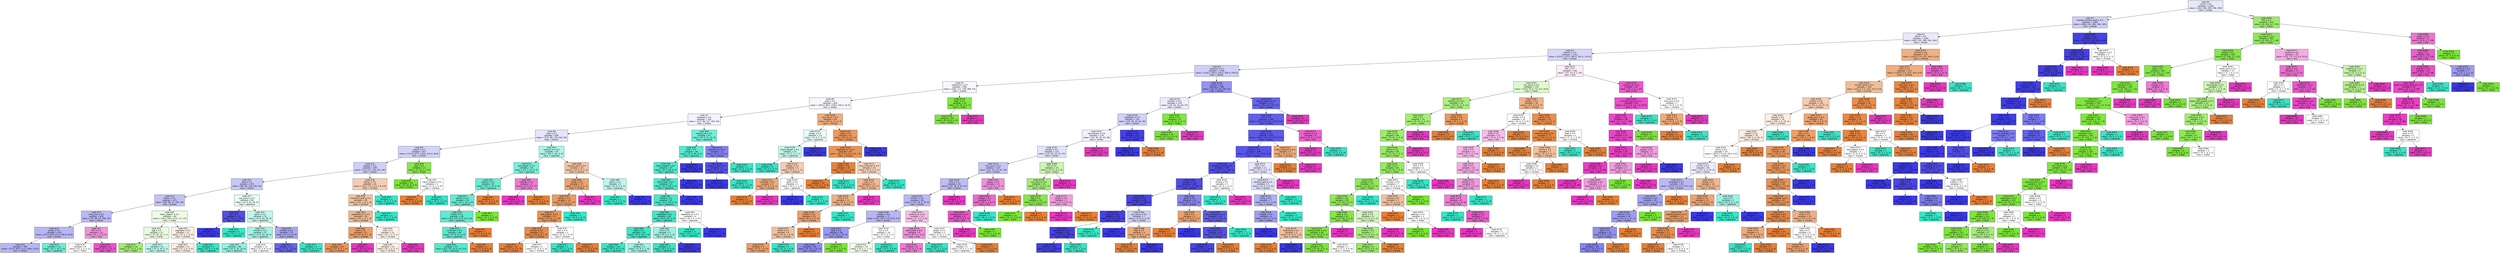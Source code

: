 digraph Tree {
node [shape=box, style="filled", color="black", fontname="helvetica"] ;
edge [fontname="helvetica"] ;
0 [label=<node &#35;0<br/>cumin &le; 0.5<br/>samples = 2298<br/>value = [412, 568, 290, 769, 259]<br/>class = korean>, fillcolor="#e8e8fc"] ;
1 [label=<node &#35;1<br/>roasted_sesame_seed &le; 0.5<br/>samples = 1866<br/>value = [408, 225, 284, 766, 183]<br/>class = korean>, fillcolor="#cfcef9"] ;
0 -> 1 [labeldistance=2.5, labelangle=45, headlabel="True"] ;
2 [label=<node &#35;2<br/>starch &le; 0.5<br/>samples = 1629<br/>value = [403, 225, 280, 540, 181]<br/>class = korean>, fillcolor="#e9e9fc"] ;
1 -> 2 ;
3 [label=<node &#35;3<br/>cilantro &le; 0.5<br/>samples = 1412<br/>value = [253.0, 223.0, 265.0, 501.0, 170.0]<br/>class = korean>, fillcolor="#d7d6fa"] ;
2 -> 3 ;
4 [label=<node &#35;4<br/>cayenne &le; 0.5<br/>samples = 1246<br/>value = [216.0, 169.0, 256.0, 500.0, 105.0]<br/>class = korean>, fillcolor="#cfcef9"] ;
3 -> 4 ;
5 [label=<node &#35;5<br/>cardamom &le; 0.5<br/>samples = 856<br/>value = [182, 117, 238, 266, 53]<br/>class = korean>, fillcolor="#f6f6fe"] ;
4 -> 5 ;
6 [label=<node &#35;6<br/>pork &le; 0.5<br/>samples = 826<br/>value = [182.0, 88.0, 238.0, 266.0, 52.0]<br/>class = korean>, fillcolor="#f6f6fe"] ;
5 -> 6 ;
7 [label=<node &#35;7<br/>seaweed &le; 0.5<br/>samples = 762<br/>value = [137, 88, 227, 260, 50]<br/>class = korean>, fillcolor="#f3f3fd"] ;
6 -> 7 ;
8 [label=<node &#35;8<br/>wine &le; 0.5<br/>samples = 695<br/>value = [137, 88, 176, 244, 50]<br/>class = korean>, fillcolor="#e5e5fc"] ;
7 -> 8 ;
9 [label=<node &#35;9<br/>yogurt &le; 0.5<br/>samples = 617<br/>value = [113.0, 87.0, 130.0, 241.0, 46.0]<br/>class = korean>, fillcolor="#d3d2f9"] ;
8 -> 9 ;
10 [label=<node &#35;10<br/>pepper &le; 0.5<br/>samples = 595<br/>value = [112, 67, 129, 241, 46]<br/>class = korean>, fillcolor="#d0cff9"] ;
9 -> 10 ;
11 [label=<node &#35;11<br/>sake &le; 0.5<br/>samples = 553<br/>value = [89, 66, 118, 240, 40]<br/>class = korean>, fillcolor="#c8c7f8"] ;
10 -> 11 ;
12 [label=<node &#35;12<br/>butter &le; 0.5<br/>samples = 473<br/>value = [85, 66, 77, 205, 40]<br/>class = korean>, fillcolor="#c3c2f7"] ;
11 -> 12 ;
13 [label=<node &#35;13<br/>lime_juice &le; 0.5<br/>samples = 424<br/>value = [75, 48, 64, 198, 39]<br/>class = korean>, fillcolor="#bab9f6"] ;
12 -> 13 ;
14 [label=<node &#35;14<br/>barley &le; 0.5<br/>samples = 410<br/>value = [75.0, 46.0, 61.0, 198.0, 30.0]<br/>class = korean>, fillcolor="#b7b6f5"] ;
13 -> 14 ;
15 [label=<node &#35;15<br/>samples = 397<br/>value = [75.0, 45.0, 51.0, 196.0, 30.0]<br/>class = korean>, fillcolor="#b6b5f5"] ;
14 -> 15 ;
16 [label=<node &#35;16<br/>samples = 13<br/>value = [0, 1, 10, 2, 0]<br/>class = japanese>, fillcolor="#6fecd5"] ;
14 -> 16 ;
17 [label=<node &#35;17<br/>fish &le; 0.5<br/>samples = 14<br/>value = [0, 2, 3, 0, 9]<br/>class = thai>, fillcolor="#f193dd"] ;
13 -> 17 ;
18 [label=<node &#35;18<br/>samples = 6<br/>value = [0, 2, 2, 0, 2]<br/>class = indian>, fillcolor="#ffffff"] ;
17 -> 18 ;
19 [label=<node &#35;19<br/>samples = 8<br/>value = [0, 0, 1, 0, 7]<br/>class = thai>, fillcolor="#e955c9"] ;
17 -> 19 ;
20 [label=<node &#35;20<br/>black_pepper &le; 0.5<br/>samples = 49<br/>value = [10.0, 18.0, 13.0, 7.0, 1.0]<br/>class = indian>, fillcolor="#edfbe4"] ;
12 -> 20 ;
21 [label=<node &#35;21<br/>egg &le; 0.5<br/>samples = 37<br/>value = [5, 16, 12, 3, 1]<br/>class = indian>, fillcolor="#eafbdf"] ;
20 -> 21 ;
22 [label=<node &#35;22<br/>samples = 16<br/>value = [1, 12, 2, 1, 0]<br/>class = indian>, fillcolor="#a1ec72"] ;
21 -> 22 ;
23 [label=<node &#35;23<br/>samples = 21<br/>value = [4, 4, 10, 2, 1]<br/>class = japanese>, fillcolor="#b9f6eb"] ;
21 -> 23 ;
24 [label=<node &#35;24<br/>vegetable &le; 0.5<br/>samples = 12<br/>value = [5, 2, 1, 4, 0]<br/>class = chinese>, fillcolor="#fcefe6"] ;
20 -> 24 ;
25 [label=<node &#35;25<br/>samples = 11<br/>value = [5, 2, 0, 4, 0]<br/>class = chinese>, fillcolor="#fbede3"] ;
24 -> 25 ;
26 [label=<node &#35;26<br/>samples = 1<br/>value = [0, 0, 1, 0, 0]<br/>class = japanese>, fillcolor="#39e5c5"] ;
24 -> 26 ;
27 [label=<node &#35;27<br/>soy_sauce &le; 0.5<br/>samples = 80<br/>value = [4, 0, 41, 35, 0]<br/>class = japanese>, fillcolor="#e5fcf7"] ;
11 -> 27 ;
28 [label=<node &#35;28<br/>eel &le; 0.5<br/>samples = 10<br/>value = [0, 0, 1, 9, 0]<br/>class = korean>, fillcolor="#524fe8"] ;
27 -> 28 ;
29 [label=<node &#35;29<br/>samples = 9<br/>value = [0, 0, 0, 9, 0]<br/>class = korean>, fillcolor="#3c39e5"] ;
28 -> 29 ;
30 [label=<node &#35;30<br/>samples = 1<br/>value = [0, 0, 1, 0, 0]<br/>class = japanese>, fillcolor="#39e5c5"] ;
28 -> 30 ;
31 [label=<node &#35;31<br/>garlic &le; 0.5<br/>samples = 70<br/>value = [4, 0, 40, 26, 0]<br/>class = japanese>, fillcolor="#c0f7ed"] ;
27 -> 31 ;
32 [label=<node &#35;32<br/>chicken &le; 0.5<br/>samples = 57<br/>value = [3, 0, 36, 18, 0]<br/>class = japanese>, fillcolor="#a4f3e4"] ;
31 -> 32 ;
33 [label=<node &#35;33<br/>samples = 46<br/>value = [0, 0, 32, 14, 0]<br/>class = japanese>, fillcolor="#90f0de"] ;
32 -> 33 ;
34 [label=<node &#35;34<br/>samples = 11<br/>value = [3, 0, 4, 4, 0]<br/>class = japanese>, fillcolor="#ffffff"] ;
32 -> 34 ;
35 [label=<node &#35;35<br/>chicken &le; 0.5<br/>samples = 13<br/>value = [1, 0, 4, 8, 0]<br/>class = korean>, fillcolor="#a8a7f3"] ;
31 -> 35 ;
36 [label=<node &#35;36<br/>samples = 10<br/>value = [1, 0, 1, 8, 0]<br/>class = korean>, fillcolor="#6765eb"] ;
35 -> 36 ;
37 [label=<node &#35;37<br/>samples = 3<br/>value = [0, 0, 3, 0, 0]<br/>class = japanese>, fillcolor="#39e5c5"] ;
35 -> 37 ;
38 [label=<node &#35;38<br/>barley &le; 0.5<br/>samples = 42<br/>value = [23.0, 1.0, 11.0, 1.0, 6.0]<br/>class = chinese>, fillcolor="#f5ceb2"] ;
10 -> 38 ;
39 [label=<node &#35;39<br/>mandarin_peel &le; 0.5<br/>samples = 39<br/>value = [23, 1, 8, 1, 6]<br/>class = chinese>, fillcolor="#f2c29f"] ;
38 -> 39 ;
40 [label=<node &#35;40<br/>vegetable_oil &le; 0.5<br/>samples = 36<br/>value = [23, 1, 5, 1, 6]<br/>class = chinese>, fillcolor="#f0b88f"] ;
39 -> 40 ;
41 [label=<node &#35;41<br/>lime &le; 0.5<br/>samples = 21<br/>value = [17, 0, 0, 1, 3]<br/>class = chinese>, fillcolor="#eb9d65"] ;
40 -> 41 ;
42 [label=<node &#35;42<br/>samples = 20<br/>value = [17, 0, 0, 1, 2]<br/>class = chinese>, fillcolor="#e9965a"] ;
41 -> 42 ;
43 [label=<node &#35;43<br/>samples = 1<br/>value = [0, 0, 0, 0, 1]<br/>class = thai>, fillcolor="#e539c0"] ;
41 -> 43 ;
44 [label=<node &#35;44<br/>crab &le; 0.5<br/>samples = 15<br/>value = [6, 1, 5, 0, 3]<br/>class = chinese>, fillcolor="#fcf2eb"] ;
40 -> 44 ;
45 [label=<node &#35;45<br/>samples = 13<br/>value = [6, 1, 5, 0, 1]<br/>class = chinese>, fillcolor="#fcefe6"] ;
44 -> 45 ;
46 [label=<node &#35;46<br/>samples = 2<br/>value = [0, 0, 0, 0, 2]<br/>class = thai>, fillcolor="#e539c0"] ;
44 -> 46 ;
47 [label=<node &#35;47<br/>samples = 3<br/>value = [0, 0, 3, 0, 0]<br/>class = japanese>, fillcolor="#39e5c5"] ;
39 -> 47 ;
48 [label=<node &#35;48<br/>samples = 3<br/>value = [0, 0, 3, 0, 0]<br/>class = japanese>, fillcolor="#39e5c5"] ;
38 -> 48 ;
49 [label=<node &#35;49<br/>egg &le; 0.5<br/>samples = 22<br/>value = [1, 20, 1, 0, 0]<br/>class = indian>, fillcolor="#88e74c"] ;
9 -> 49 ;
50 [label=<node &#35;50<br/>samples = 20<br/>value = [0, 20, 0, 0, 0]<br/>class = indian>, fillcolor="#7be539"] ;
49 -> 50 ;
51 [label=<node &#35;51<br/>cream_cheese &le; 0.5<br/>samples = 2<br/>value = [1, 0, 1, 0, 0]<br/>class = chinese>, fillcolor="#ffffff"] ;
49 -> 51 ;
52 [label=<node &#35;52<br/>samples = 1<br/>value = [1, 0, 0, 0, 0]<br/>class = chinese>, fillcolor="#e58139"] ;
51 -> 52 ;
53 [label=<node &#35;53<br/>samples = 1<br/>value = [0, 0, 1, 0, 0]<br/>class = japanese>, fillcolor="#39e5c5"] ;
51 -> 53 ;
54 [label=<node &#35;54<br/>sesame_oil &le; 0.5<br/>samples = 78<br/>value = [24, 1, 46, 3, 4]<br/>class = japanese>, fillcolor="#aef4e7"] ;
8 -> 54 ;
55 [label=<node &#35;55<br/>bell_pepper &le; 0.5<br/>samples = 56<br/>value = [11, 1, 41, 0, 3]<br/>class = japanese>, fillcolor="#7beed8"] ;
54 -> 55 ;
56 [label=<node &#35;56<br/>peanut &le; 0.5<br/>samples = 52<br/>value = [10, 1, 41, 0, 0]<br/>class = japanese>, fillcolor="#6decd4"] ;
55 -> 56 ;
57 [label=<node &#35;57<br/>apricot &le; 0.5<br/>samples = 50<br/>value = [8, 1, 41, 0, 0]<br/>class = japanese>, fillcolor="#63ebd1"] ;
56 -> 57 ;
58 [label=<node &#35;58<br/>shallot &le; 0.5<br/>samples = 49<br/>value = [8.0, 0.0, 41.0, 0.0, 0.0]<br/>class = japanese>, fillcolor="#60ead0"] ;
57 -> 58 ;
59 [label=<node &#35;59<br/>coriander &le; 0.5<br/>samples = 48<br/>value = [7, 0, 41, 0, 0]<br/>class = japanese>, fillcolor="#5be9cf"] ;
58 -> 59 ;
60 [label=<node &#35;60<br/>samples = 47<br/>value = [6.0, 0.0, 41.0, 0.0, 0.0]<br/>class = japanese>, fillcolor="#56e9cd"] ;
59 -> 60 ;
61 [label=<node &#35;61<br/>samples = 1<br/>value = [1, 0, 0, 0, 0]<br/>class = chinese>, fillcolor="#e58139"] ;
59 -> 61 ;
62 [label=<node &#35;62<br/>samples = 1<br/>value = [1, 0, 0, 0, 0]<br/>class = chinese>, fillcolor="#e58139"] ;
58 -> 62 ;
63 [label=<node &#35;63<br/>samples = 1<br/>value = [0, 1, 0, 0, 0]<br/>class = indian>, fillcolor="#7be539"] ;
57 -> 63 ;
64 [label=<node &#35;64<br/>samples = 2<br/>value = [2, 0, 0, 0, 0]<br/>class = chinese>, fillcolor="#e58139"] ;
56 -> 64 ;
65 [label=<node &#35;65<br/>soybean &le; 0.5<br/>samples = 4<br/>value = [1, 0, 0, 0, 3]<br/>class = thai>, fillcolor="#ee7bd5"] ;
55 -> 65 ;
66 [label=<node &#35;66<br/>samples = 3<br/>value = [0, 0, 0, 0, 3]<br/>class = thai>, fillcolor="#e539c0"] ;
65 -> 66 ;
67 [label=<node &#35;67<br/>samples = 1<br/>value = [1, 0, 0, 0, 0]<br/>class = chinese>, fillcolor="#e58139"] ;
65 -> 67 ;
68 [label=<node &#35;68<br/>sesame_seed &le; 0.5<br/>samples = 22<br/>value = [13, 0, 5, 3, 1]<br/>class = chinese>, fillcolor="#f3c4a2"] ;
54 -> 68 ;
69 [label=<node &#35;69<br/>honey &le; 0.5<br/>samples = 17<br/>value = [13, 0, 2, 1, 1]<br/>class = chinese>, fillcolor="#eca36e"] ;
68 -> 69 ;
70 [label=<node &#35;70<br/>barley &le; 0.5<br/>samples = 16<br/>value = [13, 0, 2, 1, 0]<br/>class = chinese>, fillcolor="#eb9c63"] ;
69 -> 70 ;
71 [label=<node &#35;71<br/>bell_pepper &le; 0.5<br/>samples = 15<br/>value = [13, 0, 1, 1, 0]<br/>class = chinese>, fillcolor="#e99355"] ;
70 -> 71 ;
72 [label=<node &#35;72<br/>shrimp &le; 0.5<br/>samples = 13<br/>value = [12, 0, 0, 1, 0]<br/>class = chinese>, fillcolor="#e78c49"] ;
71 -> 72 ;
73 [label=<node &#35;73<br/>samples = 11<br/>value = [11, 0, 0, 0, 0]<br/>class = chinese>, fillcolor="#e58139"] ;
72 -> 73 ;
74 [label=<node &#35;74<br/>samples = 2<br/>value = [1, 0, 0, 1, 0]<br/>class = chinese>, fillcolor="#ffffff"] ;
72 -> 74 ;
75 [label=<node &#35;75<br/>corn &le; 0.5<br/>samples = 2<br/>value = [1, 0, 1, 0, 0]<br/>class = chinese>, fillcolor="#ffffff"] ;
71 -> 75 ;
76 [label=<node &#35;76<br/>samples = 1<br/>value = [0, 0, 1, 0, 0]<br/>class = japanese>, fillcolor="#39e5c5"] ;
75 -> 76 ;
77 [label=<node &#35;77<br/>samples = 1<br/>value = [1, 0, 0, 0, 0]<br/>class = chinese>, fillcolor="#e58139"] ;
75 -> 77 ;
78 [label=<node &#35;78<br/>samples = 1<br/>value = [0, 0, 1, 0, 0]<br/>class = japanese>, fillcolor="#39e5c5"] ;
70 -> 78 ;
79 [label=<node &#35;79<br/>samples = 1<br/>value = [0, 0, 0, 0, 1]<br/>class = thai>, fillcolor="#e539c0"] ;
69 -> 79 ;
80 [label=<node &#35;80<br/>garlic &le; 0.5<br/>samples = 5<br/>value = [0, 0, 3, 2, 0]<br/>class = japanese>, fillcolor="#bdf6ec"] ;
68 -> 80 ;
81 [label=<node &#35;81<br/>samples = 3<br/>value = [0, 0, 3, 0, 0]<br/>class = japanese>, fillcolor="#39e5c5"] ;
80 -> 81 ;
82 [label=<node &#35;82<br/>samples = 2<br/>value = [0, 0, 0, 2, 0]<br/>class = korean>, fillcolor="#3c39e5"] ;
80 -> 82 ;
83 [label=<node &#35;83<br/>sesame_oil &le; 0.5<br/>samples = 67<br/>value = [0, 0, 51, 16, 0]<br/>class = japanese>, fillcolor="#77edd7"] ;
7 -> 83 ;
84 [label=<node &#35;84<br/>beef &le; 0.5<br/>samples = 56<br/>value = [0, 0, 48, 8, 0]<br/>class = japanese>, fillcolor="#5ae9cf"] ;
83 -> 84 ;
85 [label=<node &#35;85<br/>black_pepper &le; 0.5<br/>samples = 54<br/>value = [0, 0, 48, 6, 0]<br/>class = japanese>, fillcolor="#52e8cc"] ;
84 -> 85 ;
86 [label=<node &#35;86<br/>black_bean &le; 0.5<br/>samples = 53<br/>value = [0, 0, 48, 5, 0]<br/>class = japanese>, fillcolor="#4ee8cb"] ;
85 -> 86 ;
87 [label=<node &#35;87<br/>wheat &le; 0.5<br/>samples = 52<br/>value = [0, 0, 48, 4, 0]<br/>class = japanese>, fillcolor="#49e7ca"] ;
86 -> 87 ;
88 [label=<node &#35;88<br/>vegetable &le; 0.5<br/>samples = 48<br/>value = [0, 0, 46, 2, 0]<br/>class = japanese>, fillcolor="#42e6c8"] ;
87 -> 88 ;
89 [label=<node &#35;89<br/>kelp &le; 0.5<br/>samples = 45<br/>value = [0, 0, 44, 1, 0]<br/>class = japanese>, fillcolor="#3de6c6"] ;
88 -> 89 ;
90 [label=<node &#35;90<br/>samples = 42<br/>value = [0, 0, 42, 0, 0]<br/>class = japanese>, fillcolor="#39e5c5"] ;
89 -> 90 ;
91 [label=<node &#35;91<br/>samples = 3<br/>value = [0, 0, 2, 1, 0]<br/>class = japanese>, fillcolor="#9cf2e2"] ;
89 -> 91 ;
92 [label=<node &#35;92<br/>tuna &le; 0.5<br/>samples = 3<br/>value = [0, 0, 2, 1, 0]<br/>class = japanese>, fillcolor="#9cf2e2"] ;
88 -> 92 ;
93 [label=<node &#35;93<br/>samples = 2<br/>value = [0, 0, 2, 0, 0]<br/>class = japanese>, fillcolor="#39e5c5"] ;
92 -> 93 ;
94 [label=<node &#35;94<br/>samples = 1<br/>value = [0, 0, 0, 1, 0]<br/>class = korean>, fillcolor="#3c39e5"] ;
92 -> 94 ;
95 [label=<node &#35;95<br/>vegetable_oil &le; 0.5<br/>samples = 4<br/>value = [0, 0, 2, 2, 0]<br/>class = japanese>, fillcolor="#ffffff"] ;
87 -> 95 ;
96 [label=<node &#35;96<br/>samples = 2<br/>value = [0, 0, 2, 0, 0]<br/>class = japanese>, fillcolor="#39e5c5"] ;
95 -> 96 ;
97 [label=<node &#35;97<br/>samples = 2<br/>value = [0, 0, 0, 2, 0]<br/>class = korean>, fillcolor="#3c39e5"] ;
95 -> 97 ;
98 [label=<node &#35;98<br/>samples = 1<br/>value = [0, 0, 0, 1, 0]<br/>class = korean>, fillcolor="#3c39e5"] ;
86 -> 98 ;
99 [label=<node &#35;99<br/>samples = 1<br/>value = [0, 0, 0, 1, 0]<br/>class = korean>, fillcolor="#3c39e5"] ;
85 -> 99 ;
100 [label=<node &#35;100<br/>samples = 2<br/>value = [0, 0, 0, 2, 0]<br/>class = korean>, fillcolor="#3c39e5"] ;
84 -> 100 ;
101 [label=<node &#35;101<br/>katsuobushi &le; 0.5<br/>samples = 11<br/>value = [0, 0, 3, 8, 0]<br/>class = korean>, fillcolor="#8583ef"] ;
83 -> 101 ;
102 [label=<node &#35;102<br/>sesame_seed &le; 0.5<br/>samples = 9<br/>value = [0, 0, 1, 8, 0]<br/>class = korean>, fillcolor="#5452e8"] ;
101 -> 102 ;
103 [label=<node &#35;103<br/>samples = 8<br/>value = [0, 0, 0, 8, 0]<br/>class = korean>, fillcolor="#3c39e5"] ;
102 -> 103 ;
104 [label=<node &#35;104<br/>samples = 1<br/>value = [0, 0, 1, 0, 0]<br/>class = japanese>, fillcolor="#39e5c5"] ;
102 -> 104 ;
105 [label=<node &#35;105<br/>samples = 2<br/>value = [0, 0, 2, 0, 0]<br/>class = japanese>, fillcolor="#39e5c5"] ;
101 -> 105 ;
106 [label=<node &#35;106<br/>soy_sauce &le; 0.5<br/>samples = 64<br/>value = [45, 0, 11, 6, 2]<br/>class = chinese>, fillcolor="#eeae80"] ;
6 -> 106 ;
107 [label=<node &#35;107<br/>ginger &le; 0.5<br/>samples = 13<br/>value = [3, 0, 5, 4, 1]<br/>class = japanese>, fillcolor="#e9fcf9"] ;
106 -> 107 ;
108 [label=<node &#35;108<br/>black_pepper &le; 0.5<br/>samples = 10<br/>value = [3, 0, 5, 1, 1]<br/>class = japanese>, fillcolor="#c6f8ee"] ;
107 -> 108 ;
109 [label=<node &#35;109<br/>samples = 4<br/>value = [0, 0, 4, 0, 0]<br/>class = japanese>, fillcolor="#39e5c5"] ;
108 -> 109 ;
110 [label=<node &#35;110<br/>vinegar &le; 0.5<br/>samples = 6<br/>value = [3, 0, 1, 1, 1]<br/>class = chinese>, fillcolor="#f5cdb0"] ;
108 -> 110 ;
111 [label=<node &#35;111<br/>coriander &le; 0.5<br/>samples = 4<br/>value = [3, 0, 0, 0, 1]<br/>class = chinese>, fillcolor="#eeab7b"] ;
110 -> 111 ;
112 [label=<node &#35;112<br/>samples = 3<br/>value = [3, 0, 0, 0, 0]<br/>class = chinese>, fillcolor="#e58139"] ;
111 -> 112 ;
113 [label=<node &#35;113<br/>samples = 1<br/>value = [0, 0, 0, 0, 1]<br/>class = thai>, fillcolor="#e539c0"] ;
111 -> 113 ;
114 [label=<node &#35;114<br/>garlic &le; 0.5<br/>samples = 2<br/>value = [0, 0, 1, 1, 0]<br/>class = japanese>, fillcolor="#ffffff"] ;
110 -> 114 ;
115 [label=<node &#35;115<br/>samples = 1<br/>value = [0, 0, 0, 1, 0]<br/>class = korean>, fillcolor="#3c39e5"] ;
114 -> 115 ;
116 [label=<node &#35;116<br/>samples = 1<br/>value = [0, 0, 1, 0, 0]<br/>class = japanese>, fillcolor="#39e5c5"] ;
114 -> 116 ;
117 [label=<node &#35;117<br/>samples = 3<br/>value = [0, 0, 0, 3, 0]<br/>class = korean>, fillcolor="#3c39e5"] ;
107 -> 117 ;
118 [label=<node &#35;118<br/>yeast &le; 0.5<br/>samples = 51<br/>value = [42, 0, 6, 2, 1]<br/>class = chinese>, fillcolor="#ea9a61"] ;
106 -> 118 ;
119 [label=<node &#35;119<br/>vegetable_oil &le; 0.5<br/>samples = 49<br/>value = [42.0, 0.0, 6.0, 0.0, 1.0]<br/>class = chinese>, fillcolor="#e99659"] ;
118 -> 119 ;
120 [label=<node &#35;120<br/>radish &le; 0.5<br/>samples = 35<br/>value = [34, 0, 1, 0, 0]<br/>class = chinese>, fillcolor="#e6853f"] ;
119 -> 120 ;
121 [label=<node &#35;121<br/>samples = 34<br/>value = [34, 0, 0, 0, 0]<br/>class = chinese>, fillcolor="#e58139"] ;
120 -> 121 ;
122 [label=<node &#35;122<br/>samples = 1<br/>value = [0, 0, 1, 0, 0]<br/>class = japanese>, fillcolor="#39e5c5"] ;
120 -> 122 ;
123 [label=<node &#35;123<br/>cane_molasses &le; 0.5<br/>samples = 14<br/>value = [8, 0, 5, 0, 1]<br/>class = chinese>, fillcolor="#f6d5bd"] ;
119 -> 123 ;
124 [label=<node &#35;124<br/>crab &le; 0.5<br/>samples = 12<br/>value = [8, 0, 3, 0, 1]<br/>class = chinese>, fillcolor="#f1b991"] ;
123 -> 124 ;
125 [label=<node &#35;125<br/>nira &le; 0.5<br/>samples = 11<br/>value = [8, 0, 3, 0, 0]<br/>class = chinese>, fillcolor="#efb083"] ;
124 -> 125 ;
126 [label=<node &#35;126<br/>scallion &le; 0.5<br/>samples = 10<br/>value = [8, 0, 2, 0, 0]<br/>class = chinese>, fillcolor="#eca06a"] ;
125 -> 126 ;
127 [label=<node &#35;127<br/>wheat &le; 0.5<br/>samples = 6<br/>value = [4, 0, 2, 0, 0]<br/>class = chinese>, fillcolor="#f2c09c"] ;
126 -> 127 ;
128 [label=<node &#35;128<br/>samples = 5<br/>value = [4, 0, 1, 0, 0]<br/>class = chinese>, fillcolor="#eca06a"] ;
127 -> 128 ;
129 [label=<node &#35;129<br/>samples = 1<br/>value = [0, 0, 1, 0, 0]<br/>class = japanese>, fillcolor="#39e5c5"] ;
127 -> 129 ;
130 [label=<node &#35;130<br/>samples = 4<br/>value = [4, 0, 0, 0, 0]<br/>class = chinese>, fillcolor="#e58139"] ;
126 -> 130 ;
131 [label=<node &#35;131<br/>samples = 1<br/>value = [0, 0, 1, 0, 0]<br/>class = japanese>, fillcolor="#39e5c5"] ;
125 -> 131 ;
132 [label=<node &#35;132<br/>samples = 1<br/>value = [0, 0, 0, 0, 1]<br/>class = thai>, fillcolor="#e539c0"] ;
124 -> 132 ;
133 [label=<node &#35;133<br/>samples = 2<br/>value = [0, 0, 2, 0, 0]<br/>class = japanese>, fillcolor="#39e5c5"] ;
123 -> 133 ;
134 [label=<node &#35;134<br/>samples = 2<br/>value = [0, 0, 0, 2, 0]<br/>class = korean>, fillcolor="#3c39e5"] ;
118 -> 134 ;
135 [label=<node &#35;135<br/>bean &le; 0.5<br/>samples = 30<br/>value = [0, 29, 0, 0, 1]<br/>class = indian>, fillcolor="#80e640"] ;
5 -> 135 ;
136 [label=<node &#35;136<br/>samples = 29<br/>value = [0, 29, 0, 0, 0]<br/>class = indian>, fillcolor="#7be539"] ;
135 -> 136 ;
137 [label=<node &#35;137<br/>samples = 1<br/>value = [0, 0, 0, 0, 1]<br/>class = thai>, fillcolor="#e539c0"] ;
135 -> 137 ;
138 [label=<node &#35;138<br/>scallion &le; 0.5<br/>samples = 390<br/>value = [34, 52, 18, 234, 52]<br/>class = korean>, fillcolor="#9694f1"] ;
4 -> 138 ;
139 [label=<node &#35;139<br/>turmeric &le; 0.5<br/>samples = 178<br/>value = [15, 52, 10, 64, 37]<br/>class = korean>, fillcolor="#ececfd"] ;
138 -> 139 ;
140 [label=<node &#35;140<br/>vegetable &le; 0.5<br/>samples = 155<br/>value = [15, 30, 10, 64, 36]<br/>class = korean>, fillcolor="#d1d0f9"] ;
139 -> 140 ;
141 [label=<node &#35;141<br/>lemongrass &le; 0.5<br/>samples = 133<br/>value = [14, 30, 10, 43, 36]<br/>class = korean>, fillcolor="#f1f1fd"] ;
140 -> 141 ;
142 [label=<node &#35;142<br/>tomato &le; 0.5<br/>samples = 122<br/>value = [14, 30, 10, 43, 25]<br/>class = korean>, fillcolor="#e3e3fb"] ;
141 -> 142 ;
143 [label=<node &#35;143<br/>lime_juice &le; 0.5<br/>samples = 103<br/>value = [12, 19, 10, 43, 19]<br/>class = korean>, fillcolor="#c7c6f8"] ;
142 -> 143 ;
144 [label=<node &#35;144<br/>lime &le; 0.5<br/>samples = 92<br/>value = [10, 18, 9, 43, 12]<br/>class = korean>, fillcolor="#bdbcf6"] ;
143 -> 144 ;
145 [label=<node &#35;145<br/>chicken &le; 0.5<br/>samples = 89<br/>value = [10, 18, 9, 43, 9]<br/>class = korean>, fillcolor="#bab9f6"] ;
144 -> 145 ;
146 [label=<node &#35;146<br/>vinegar &le; 0.5<br/>samples = 77<br/>value = [9.0, 18.0, 7.0, 40.0, 3.0]<br/>class = korean>, fillcolor="#b6b5f5"] ;
145 -> 146 ;
147 [label=<node &#35;147<br/>seed &le; 0.5<br/>samples = 59<br/>value = [5, 13, 2, 37, 2]<br/>class = korean>, fillcolor="#9998f1"] ;
146 -> 147 ;
148 [label=<node &#35;148<br/>samples = 56<br/>value = [5, 10, 2, 37, 2]<br/>class = korean>, fillcolor="#8d8bf0"] ;
147 -> 148 ;
149 [label=<node &#35;149<br/>samples = 3<br/>value = [0, 3, 0, 0, 0]<br/>class = indian>, fillcolor="#7be539"] ;
147 -> 149 ;
150 [label=<node &#35;150<br/>rice &le; 0.5<br/>samples = 18<br/>value = [4, 5, 5, 3, 1]<br/>class = indian>, fillcolor="#ffffff"] ;
146 -> 150 ;
151 [label=<node &#35;151<br/>samples = 14<br/>value = [4, 5, 1, 3, 1]<br/>class = indian>, fillcolor="#f2fceb"] ;
150 -> 151 ;
152 [label=<node &#35;152<br/>samples = 4<br/>value = [0, 0, 4, 0, 0]<br/>class = japanese>, fillcolor="#39e5c5"] ;
150 -> 152 ;
153 [label=<node &#35;153<br/>sesame_oil &le; 0.5<br/>samples = 12<br/>value = [1, 0, 2, 3, 6]<br/>class = thai>, fillcolor="#f6bdea"] ;
145 -> 153 ;
154 [label=<node &#35;154<br/>beef_broth &le; 0.5<br/>samples = 9<br/>value = [0, 0, 1, 2, 6]<br/>class = thai>, fillcolor="#f08edb"] ;
153 -> 154 ;
155 [label=<node &#35;155<br/>samples = 8<br/>value = [0, 0, 0, 2, 6]<br/>class = thai>, fillcolor="#ee7bd5"] ;
154 -> 155 ;
156 [label=<node &#35;156<br/>samples = 1<br/>value = [0, 0, 1, 0, 0]<br/>class = japanese>, fillcolor="#39e5c5"] ;
154 -> 156 ;
157 [label=<node &#35;157<br/>ginger &le; 0.5<br/>samples = 3<br/>value = [1, 0, 1, 1, 0]<br/>class = chinese>, fillcolor="#ffffff"] ;
153 -> 157 ;
158 [label=<node &#35;158<br/>samples = 2<br/>value = [0, 0, 1, 1, 0]<br/>class = japanese>, fillcolor="#ffffff"] ;
157 -> 158 ;
159 [label=<node &#35;159<br/>samples = 1<br/>value = [1, 0, 0, 0, 0]<br/>class = chinese>, fillcolor="#e58139"] ;
157 -> 159 ;
160 [label=<node &#35;160<br/>samples = 3<br/>value = [0, 0, 0, 0, 3]<br/>class = thai>, fillcolor="#e539c0"] ;
144 -> 160 ;
161 [label=<node &#35;161<br/>pepper &le; 0.5<br/>samples = 11<br/>value = [2, 1, 1, 0, 7]<br/>class = thai>, fillcolor="#f191dc"] ;
143 -> 161 ;
162 [label=<node &#35;162<br/>vinegar &le; 0.5<br/>samples = 9<br/>value = [0, 1, 1, 0, 7]<br/>class = thai>, fillcolor="#ec6ad0"] ;
161 -> 162 ;
163 [label=<node &#35;163<br/>orange_juice &le; 0.5<br/>samples = 8<br/>value = [0, 1, 0, 0, 7]<br/>class = thai>, fillcolor="#e955c9"] ;
162 -> 163 ;
164 [label=<node &#35;164<br/>samples = 7<br/>value = [0, 0, 0, 0, 7]<br/>class = thai>, fillcolor="#e539c0"] ;
163 -> 164 ;
165 [label=<node &#35;165<br/>samples = 1<br/>value = [0, 1, 0, 0, 0]<br/>class = indian>, fillcolor="#7be539"] ;
163 -> 165 ;
166 [label=<node &#35;166<br/>samples = 1<br/>value = [0, 0, 1, 0, 0]<br/>class = japanese>, fillcolor="#39e5c5"] ;
162 -> 166 ;
167 [label=<node &#35;167<br/>samples = 2<br/>value = [2, 0, 0, 0, 0]<br/>class = chinese>, fillcolor="#e58139"] ;
161 -> 167 ;
168 [label=<node &#35;168<br/>fish &le; 0.5<br/>samples = 19<br/>value = [2, 11, 0, 0, 6]<br/>class = indian>, fillcolor="#ccf5b3"] ;
142 -> 168 ;
169 [label=<node &#35;169<br/>soy_sauce &le; 0.5<br/>samples = 15<br/>value = [2, 11, 0, 0, 2]<br/>class = indian>, fillcolor="#a4ed76"] ;
168 -> 169 ;
170 [label=<node &#35;170<br/>egg &le; 0.5<br/>samples = 12<br/>value = [1, 11, 0, 0, 0]<br/>class = indian>, fillcolor="#87e74b"] ;
169 -> 170 ;
171 [label=<node &#35;171<br/>samples = 11<br/>value = [0, 11, 0, 0, 0]<br/>class = indian>, fillcolor="#7be539"] ;
170 -> 171 ;
172 [label=<node &#35;172<br/>samples = 1<br/>value = [1, 0, 0, 0, 0]<br/>class = chinese>, fillcolor="#e58139"] ;
170 -> 172 ;
173 [label=<node &#35;173<br/>ginger &le; 0.5<br/>samples = 3<br/>value = [1, 0, 0, 0, 2]<br/>class = thai>, fillcolor="#f29ce0"] ;
169 -> 173 ;
174 [label=<node &#35;174<br/>samples = 2<br/>value = [0, 0, 0, 0, 2]<br/>class = thai>, fillcolor="#e539c0"] ;
173 -> 174 ;
175 [label=<node &#35;175<br/>samples = 1<br/>value = [1, 0, 0, 0, 0]<br/>class = chinese>, fillcolor="#e58139"] ;
173 -> 175 ;
176 [label=<node &#35;176<br/>samples = 4<br/>value = [0, 0, 0, 0, 4]<br/>class = thai>, fillcolor="#e539c0"] ;
168 -> 176 ;
177 [label=<node &#35;177<br/>samples = 11<br/>value = [0, 0, 0, 0, 11]<br/>class = thai>, fillcolor="#e539c0"] ;
141 -> 177 ;
178 [label=<node &#35;178<br/>pepper &le; 0.5<br/>samples = 22<br/>value = [1, 0, 0, 21, 0]<br/>class = korean>, fillcolor="#4542e6"] ;
140 -> 178 ;
179 [label=<node &#35;179<br/>samples = 21<br/>value = [0, 0, 0, 21, 0]<br/>class = korean>, fillcolor="#3c39e5"] ;
178 -> 179 ;
180 [label=<node &#35;180<br/>samples = 1<br/>value = [1, 0, 0, 0, 0]<br/>class = chinese>, fillcolor="#e58139"] ;
178 -> 180 ;
181 [label=<node &#35;181<br/>basil &le; 0.5<br/>samples = 23<br/>value = [0, 22, 0, 0, 1]<br/>class = indian>, fillcolor="#81e642"] ;
139 -> 181 ;
182 [label=<node &#35;182<br/>samples = 22<br/>value = [0, 22, 0, 0, 0]<br/>class = indian>, fillcolor="#7be539"] ;
181 -> 182 ;
183 [label=<node &#35;183<br/>samples = 1<br/>value = [0, 0, 0, 0, 1]<br/>class = thai>, fillcolor="#e539c0"] ;
181 -> 183 ;
184 [label=<node &#35;184<br/>peanut_butter &le; 0.5<br/>samples = 212<br/>value = [19, 0, 8, 170, 15]<br/>class = korean>, fillcolor="#6664eb"] ;
138 -> 184 ;
185 [label=<node &#35;185<br/>mint &le; 0.5<br/>samples = 206<br/>value = [19.0, 0.0, 8.0, 170.0, 9.0]<br/>class = korean>, fillcolor="#625fea"] ;
184 -> 185 ;
186 [label=<node &#35;186<br/>peanut &le; 0.5<br/>samples = 200<br/>value = [19.0, 0.0, 7.0, 170.0, 4.0]<br/>class = korean>, fillcolor="#5c5ae9"] ;
185 -> 186 ;
187 [label=<node &#35;187<br/>chicken &le; 0.5<br/>samples = 196<br/>value = [16.0, 0.0, 7.0, 170.0, 3.0]<br/>class = korean>, fillcolor="#5856e9"] ;
186 -> 187 ;
188 [label=<node &#35;188<br/>roasted_peanut &le; 0.5<br/>samples = 185<br/>value = [14, 0, 4, 166, 1]<br/>class = korean>, fillcolor="#524fe8"] ;
187 -> 188 ;
189 [label=<node &#35;189<br/>vinegar &le; 0.5<br/>samples = 183<br/>value = [14, 0, 3, 166, 0]<br/>class = korean>, fillcolor="#504de8"] ;
188 -> 189 ;
190 [label=<node &#35;190<br/>mussel &le; 0.5<br/>samples = 159<br/>value = [8, 0, 2, 149, 0]<br/>class = korean>, fillcolor="#4946e7"] ;
189 -> 190 ;
191 [label=<node &#35;191<br/>olive_oil &le; 0.5<br/>samples = 152<br/>value = [5, 0, 2, 145, 0]<br/>class = korean>, fillcolor="#4542e6"] ;
190 -> 191 ;
192 [label=<node &#35;192<br/>katsuobushi &le; 0.5<br/>samples = 151<br/>value = [5, 0, 1, 145, 0]<br/>class = korean>, fillcolor="#4441e6"] ;
191 -> 192 ;
193 [label=<node &#35;193<br/>samples = 150<br/>value = [5, 0, 0, 145, 0]<br/>class = korean>, fillcolor="#4340e6"] ;
192 -> 193 ;
194 [label=<node &#35;194<br/>samples = 1<br/>value = [0, 0, 1, 0, 0]<br/>class = japanese>, fillcolor="#39e5c5"] ;
192 -> 194 ;
195 [label=<node &#35;195<br/>samples = 1<br/>value = [0, 0, 1, 0, 0]<br/>class = japanese>, fillcolor="#39e5c5"] ;
191 -> 195 ;
196 [label=<node &#35;196<br/>soy_sauce &le; 0.5<br/>samples = 7<br/>value = [3, 0, 0, 4, 0]<br/>class = korean>, fillcolor="#cecef8"] ;
190 -> 196 ;
197 [label=<node &#35;197<br/>samples = 3<br/>value = [0, 0, 0, 3, 0]<br/>class = korean>, fillcolor="#3c39e5"] ;
196 -> 197 ;
198 [label=<node &#35;198<br/>kelp &le; 0.5<br/>samples = 4<br/>value = [3, 0, 0, 1, 0]<br/>class = chinese>, fillcolor="#eeab7b"] ;
196 -> 198 ;
199 [label=<node &#35;199<br/>samples = 3<br/>value = [3, 0, 0, 0, 0]<br/>class = chinese>, fillcolor="#e58139"] ;
198 -> 199 ;
200 [label=<node &#35;200<br/>samples = 1<br/>value = [0, 0, 0, 1, 0]<br/>class = korean>, fillcolor="#3c39e5"] ;
198 -> 200 ;
201 [label=<node &#35;201<br/>garlic &le; 0.5<br/>samples = 24<br/>value = [6, 0, 1, 17, 0]<br/>class = korean>, fillcolor="#8886ef"] ;
189 -> 201 ;
202 [label=<node &#35;202<br/>crab &le; 0.5<br/>samples = 5<br/>value = [4, 0, 0, 1, 0]<br/>class = chinese>, fillcolor="#eca06a"] ;
201 -> 202 ;
203 [label=<node &#35;203<br/>samples = 4<br/>value = [4, 0, 0, 0, 0]<br/>class = chinese>, fillcolor="#e58139"] ;
202 -> 203 ;
204 [label=<node &#35;204<br/>samples = 1<br/>value = [0, 0, 0, 1, 0]<br/>class = korean>, fillcolor="#3c39e5"] ;
202 -> 204 ;
205 [label=<node &#35;205<br/>cane_molasses &le; 0.5<br/>samples = 19<br/>value = [2, 0, 1, 16, 0]<br/>class = korean>, fillcolor="#5e5cea"] ;
201 -> 205 ;
206 [label=<node &#35;206<br/>star_anise &le; 0.5<br/>samples = 18<br/>value = [2, 0, 0, 16, 0]<br/>class = korean>, fillcolor="#5452e8"] ;
205 -> 206 ;
207 [label=<node &#35;207<br/>samples = 17<br/>value = [1, 0, 0, 16, 0]<br/>class = korean>, fillcolor="#4845e7"] ;
206 -> 207 ;
208 [label=<node &#35;208<br/>samples = 1<br/>value = [1, 0, 0, 0, 0]<br/>class = chinese>, fillcolor="#e58139"] ;
206 -> 208 ;
209 [label=<node &#35;209<br/>samples = 1<br/>value = [0, 0, 1, 0, 0]<br/>class = japanese>, fillcolor="#39e5c5"] ;
205 -> 209 ;
210 [label=<node &#35;210<br/>shrimp &le; 0.5<br/>samples = 2<br/>value = [0, 0, 1, 0, 1]<br/>class = japanese>, fillcolor="#ffffff"] ;
188 -> 210 ;
211 [label=<node &#35;211<br/>samples = 1<br/>value = [0, 0, 1, 0, 0]<br/>class = japanese>, fillcolor="#39e5c5"] ;
210 -> 211 ;
212 [label=<node &#35;212<br/>samples = 1<br/>value = [0, 0, 0, 0, 1]<br/>class = thai>, fillcolor="#e539c0"] ;
210 -> 212 ;
213 [label=<node &#35;213<br/>fish &le; 0.5<br/>samples = 11<br/>value = [2, 0, 3, 4, 2]<br/>class = korean>, fillcolor="#e7e6fc"] ;
187 -> 213 ;
214 [label=<node &#35;214<br/>sesame_seed &le; 0.5<br/>samples = 9<br/>value = [2, 0, 3, 4, 0]<br/>class = korean>, fillcolor="#dedefb"] ;
213 -> 214 ;
215 [label=<node &#35;215<br/>honey &le; 0.5<br/>samples = 7<br/>value = [2, 0, 1, 4, 0]<br/>class = korean>, fillcolor="#b1b0f5"] ;
214 -> 215 ;
216 [label=<node &#35;216<br/>vinegar &le; 0.5<br/>samples = 6<br/>value = [2, 0, 0, 4, 0]<br/>class = korean>, fillcolor="#9e9cf2"] ;
215 -> 216 ;
217 [label=<node &#35;217<br/>samples = 3<br/>value = [0, 0, 0, 3, 0]<br/>class = korean>, fillcolor="#3c39e5"] ;
216 -> 217 ;
218 [label=<node &#35;218<br/>matsutake &le; 0.5<br/>samples = 3<br/>value = [2, 0, 0, 1, 0]<br/>class = chinese>, fillcolor="#f2c09c"] ;
216 -> 218 ;
219 [label=<node &#35;219<br/>samples = 2<br/>value = [2, 0, 0, 0, 0]<br/>class = chinese>, fillcolor="#e58139"] ;
218 -> 219 ;
220 [label=<node &#35;220<br/>samples = 1<br/>value = [0, 0, 0, 1, 0]<br/>class = korean>, fillcolor="#3c39e5"] ;
218 -> 220 ;
221 [label=<node &#35;221<br/>samples = 1<br/>value = [0, 0, 1, 0, 0]<br/>class = japanese>, fillcolor="#39e5c5"] ;
215 -> 221 ;
222 [label=<node &#35;222<br/>samples = 2<br/>value = [0, 0, 2, 0, 0]<br/>class = japanese>, fillcolor="#39e5c5"] ;
214 -> 222 ;
223 [label=<node &#35;223<br/>samples = 2<br/>value = [0, 0, 0, 0, 2]<br/>class = thai>, fillcolor="#e539c0"] ;
213 -> 223 ;
224 [label=<node &#35;224<br/>cane_molasses &le; 0.5<br/>samples = 4<br/>value = [3, 0, 0, 0, 1]<br/>class = chinese>, fillcolor="#eeab7b"] ;
186 -> 224 ;
225 [label=<node &#35;225<br/>samples = 3<br/>value = [3, 0, 0, 0, 0]<br/>class = chinese>, fillcolor="#e58139"] ;
224 -> 225 ;
226 [label=<node &#35;226<br/>samples = 1<br/>value = [0, 0, 0, 0, 1]<br/>class = thai>, fillcolor="#e539c0"] ;
224 -> 226 ;
227 [label=<node &#35;227<br/>coconut &le; 0.5<br/>samples = 6<br/>value = [0, 0, 1, 0, 5]<br/>class = thai>, fillcolor="#ea61cd"] ;
185 -> 227 ;
228 [label=<node &#35;228<br/>samples = 5<br/>value = [0, 0, 0, 0, 5]<br/>class = thai>, fillcolor="#e539c0"] ;
227 -> 228 ;
229 [label=<node &#35;229<br/>samples = 1<br/>value = [0, 0, 1, 0, 0]<br/>class = japanese>, fillcolor="#39e5c5"] ;
227 -> 229 ;
230 [label=<node &#35;230<br/>samples = 6<br/>value = [0, 0, 0, 0, 6]<br/>class = thai>, fillcolor="#e539c0"] ;
184 -> 230 ;
231 [label=<node &#35;231<br/>fish &le; 0.5<br/>samples = 166<br/>value = [37, 54, 9, 1, 65]<br/>class = thai>, fillcolor="#fcecf9"] ;
3 -> 231 ;
232 [label=<node &#35;232<br/>soy_sauce &le; 0.5<br/>samples = 110<br/>value = [33.0, 52.0, 7.0, 0.0, 18.0]<br/>class = indian>, fillcolor="#def9ce"] ;
231 -> 232 ;
233 [label=<node &#35;233<br/>sesame_oil &le; 0.5<br/>samples = 76<br/>value = [10, 52, 3, 0, 11]<br/>class = indian>, fillcolor="#acef82"] ;
232 -> 233 ;
234 [label=<node &#35;234<br/>root &le; 0.5<br/>samples = 70<br/>value = [5, 52, 2, 0, 11]<br/>class = indian>, fillcolor="#a3ed75"] ;
233 -> 234 ;
235 [label=<node &#35;235<br/>wine &le; 0.5<br/>samples = 68<br/>value = [5, 52, 2, 0, 9]<br/>class = indian>, fillcolor="#9fec6f"] ;
234 -> 235 ;
236 [label=<node &#35;236<br/>lettuce &le; 0.5<br/>samples = 66<br/>value = [5, 52, 2, 0, 7]<br/>class = indian>, fillcolor="#9aeb68"] ;
235 -> 236 ;
237 [label=<node &#35;237<br/>bean &le; 0.5<br/>samples = 64<br/>value = [5, 52, 1, 0, 6]<br/>class = indian>, fillcolor="#96ea62"] ;
236 -> 237 ;
238 [label=<node &#35;238<br/>orange &le; 0.5<br/>samples = 57<br/>value = [2, 49, 1, 0, 5]<br/>class = indian>, fillcolor="#8fe957"] ;
237 -> 238 ;
239 [label=<node &#35;239<br/>scallion &le; 0.5<br/>samples = 56<br/>value = [2, 49, 0, 0, 5]<br/>class = indian>, fillcolor="#8de954"] ;
238 -> 239 ;
240 [label=<node &#35;240<br/>beef &le; 0.5<br/>samples = 47<br/>value = [1, 44, 0, 0, 2]<br/>class = indian>, fillcolor="#84e746"] ;
239 -> 240 ;
241 [label=<node &#35;241<br/>chicken_broth &le; 0.5<br/>samples = 46<br/>value = [1, 44, 0, 0, 1]<br/>class = indian>, fillcolor="#81e642"] ;
240 -> 241 ;
242 [label=<node &#35;242<br/>samples = 44<br/>value = [0, 43, 0, 0, 1]<br/>class = indian>, fillcolor="#7ee63e"] ;
241 -> 242 ;
243 [label=<node &#35;243<br/>samples = 2<br/>value = [1, 1, 0, 0, 0]<br/>class = chinese>, fillcolor="#ffffff"] ;
241 -> 243 ;
244 [label=<node &#35;244<br/>samples = 1<br/>value = [0, 0, 0, 0, 1]<br/>class = thai>, fillcolor="#e539c0"] ;
240 -> 244 ;
245 [label=<node &#35;245<br/>garlic &le; 0.5<br/>samples = 9<br/>value = [1, 5, 0, 0, 3]<br/>class = indian>, fillcolor="#d3f6bd"] ;
239 -> 245 ;
246 [label=<node &#35;246<br/>scallop &le; 0.5<br/>samples = 7<br/>value = [1, 5, 0, 0, 1]<br/>class = indian>, fillcolor="#a7ee7b"] ;
245 -> 246 ;
247 [label=<node &#35;247<br/>samples = 6<br/>value = [0, 5, 0, 0, 1]<br/>class = indian>, fillcolor="#95ea61"] ;
246 -> 247 ;
248 [label=<node &#35;248<br/>samples = 1<br/>value = [1, 0, 0, 0, 0]<br/>class = chinese>, fillcolor="#e58139"] ;
246 -> 248 ;
249 [label=<node &#35;249<br/>samples = 2<br/>value = [0, 0, 0, 0, 2]<br/>class = thai>, fillcolor="#e539c0"] ;
245 -> 249 ;
250 [label=<node &#35;250<br/>samples = 1<br/>value = [0, 0, 1, 0, 0]<br/>class = japanese>, fillcolor="#39e5c5"] ;
238 -> 250 ;
251 [label=<node &#35;251<br/>turmeric &le; 0.5<br/>samples = 7<br/>value = [3, 3, 0, 0, 1]<br/>class = chinese>, fillcolor="#ffffff"] ;
237 -> 251 ;
252 [label=<node &#35;252<br/>coconut &le; 0.5<br/>samples = 5<br/>value = [3, 1, 0, 0, 1]<br/>class = chinese>, fillcolor="#f2c09c"] ;
251 -> 252 ;
253 [label=<node &#35;253<br/>samples = 3<br/>value = [3, 0, 0, 0, 0]<br/>class = chinese>, fillcolor="#e58139"] ;
252 -> 253 ;
254 [label=<node &#35;254<br/>galanga &le; 0.5<br/>samples = 2<br/>value = [0, 1, 0, 0, 1]<br/>class = indian>, fillcolor="#ffffff"] ;
252 -> 254 ;
255 [label=<node &#35;255<br/>samples = 1<br/>value = [0, 1, 0, 0, 0]<br/>class = indian>, fillcolor="#7be539"] ;
254 -> 255 ;
256 [label=<node &#35;256<br/>samples = 1<br/>value = [0, 0, 0, 0, 1]<br/>class = thai>, fillcolor="#e539c0"] ;
254 -> 256 ;
257 [label=<node &#35;257<br/>samples = 2<br/>value = [0, 2, 0, 0, 0]<br/>class = indian>, fillcolor="#7be539"] ;
251 -> 257 ;
258 [label=<node &#35;258<br/>mint &le; 0.5<br/>samples = 2<br/>value = [0, 0, 1, 0, 1]<br/>class = japanese>, fillcolor="#ffffff"] ;
236 -> 258 ;
259 [label=<node &#35;259<br/>samples = 1<br/>value = [0, 0, 1, 0, 0]<br/>class = japanese>, fillcolor="#39e5c5"] ;
258 -> 259 ;
260 [label=<node &#35;260<br/>samples = 1<br/>value = [0, 0, 0, 0, 1]<br/>class = thai>, fillcolor="#e539c0"] ;
258 -> 260 ;
261 [label=<node &#35;261<br/>samples = 2<br/>value = [0, 0, 0, 0, 2]<br/>class = thai>, fillcolor="#e539c0"] ;
235 -> 261 ;
262 [label=<node &#35;262<br/>samples = 2<br/>value = [0, 0, 0, 0, 2]<br/>class = thai>, fillcolor="#e539c0"] ;
234 -> 262 ;
263 [label=<node &#35;263<br/>shallot &le; 0.5<br/>samples = 6<br/>value = [5, 0, 1, 0, 0]<br/>class = chinese>, fillcolor="#ea9a61"] ;
233 -> 263 ;
264 [label=<node &#35;264<br/>samples = 5<br/>value = [5, 0, 0, 0, 0]<br/>class = chinese>, fillcolor="#e58139"] ;
263 -> 264 ;
265 [label=<node &#35;265<br/>samples = 1<br/>value = [0, 0, 1, 0, 0]<br/>class = japanese>, fillcolor="#39e5c5"] ;
263 -> 265 ;
266 [label=<node &#35;266<br/>scallion &le; 0.5<br/>samples = 34<br/>value = [23, 0, 4, 0, 7]<br/>class = chinese>, fillcolor="#f0b48a"] ;
232 -> 266 ;
267 [label=<node &#35;267<br/>chicken &le; 0.5<br/>samples = 15<br/>value = [6, 0, 3, 0, 6]<br/>class = chinese>, fillcolor="#ffffff"] ;
266 -> 267 ;
268 [label=<node &#35;268<br/>lentil &le; 0.5<br/>samples = 12<br/>value = [3, 0, 3, 0, 6]<br/>class = thai>, fillcolor="#f6bdea"] ;
267 -> 268 ;
269 [label=<node &#35;269<br/>crab &le; 0.5<br/>samples = 11<br/>value = [2, 0, 3, 0, 6]<br/>class = thai>, fillcolor="#f5b5e7"] ;
268 -> 269 ;
270 [label=<node &#35;270<br/>cider &le; 0.5<br/>samples = 10<br/>value = [1, 0, 3, 0, 6]<br/>class = thai>, fillcolor="#f4aae4"] ;
269 -> 270 ;
271 [label=<node &#35;271<br/>tomato &le; 0.5<br/>samples = 9<br/>value = [0, 0, 3, 0, 6]<br/>class = thai>, fillcolor="#f29ce0"] ;
270 -> 271 ;
272 [label=<node &#35;272<br/>garlic &le; 0.5<br/>samples = 8<br/>value = [0, 0, 2, 0, 6]<br/>class = thai>, fillcolor="#ee7bd5"] ;
271 -> 272 ;
273 [label=<node &#35;273<br/>samples = 1<br/>value = [0, 0, 1, 0, 0]<br/>class = japanese>, fillcolor="#39e5c5"] ;
272 -> 273 ;
274 [label=<node &#35;274<br/>vinegar &le; 0.5<br/>samples = 7<br/>value = [0, 0, 1, 0, 6]<br/>class = thai>, fillcolor="#e95acb"] ;
272 -> 274 ;
275 [label=<node &#35;275<br/>samples = 5<br/>value = [0, 0, 0, 0, 5]<br/>class = thai>, fillcolor="#e539c0"] ;
274 -> 275 ;
276 [label=<node &#35;276<br/>samples = 2<br/>value = [0, 0, 1, 0, 1]<br/>class = japanese>, fillcolor="#ffffff"] ;
274 -> 276 ;
277 [label=<node &#35;277<br/>samples = 1<br/>value = [0, 0, 1, 0, 0]<br/>class = japanese>, fillcolor="#39e5c5"] ;
271 -> 277 ;
278 [label=<node &#35;278<br/>samples = 1<br/>value = [1, 0, 0, 0, 0]<br/>class = chinese>, fillcolor="#e58139"] ;
270 -> 278 ;
279 [label=<node &#35;279<br/>samples = 1<br/>value = [1, 0, 0, 0, 0]<br/>class = chinese>, fillcolor="#e58139"] ;
269 -> 279 ;
280 [label=<node &#35;280<br/>samples = 1<br/>value = [1, 0, 0, 0, 0]<br/>class = chinese>, fillcolor="#e58139"] ;
268 -> 280 ;
281 [label=<node &#35;281<br/>samples = 3<br/>value = [3, 0, 0, 0, 0]<br/>class = chinese>, fillcolor="#e58139"] ;
267 -> 281 ;
282 [label=<node &#35;282<br/>carrot &le; 0.5<br/>samples = 19<br/>value = [17, 0, 1, 0, 1]<br/>class = chinese>, fillcolor="#e88f4f"] ;
266 -> 282 ;
283 [label=<node &#35;283<br/>sesame_seed &le; 0.5<br/>samples = 17<br/>value = [16, 0, 0, 0, 1]<br/>class = chinese>, fillcolor="#e78945"] ;
282 -> 283 ;
284 [label=<node &#35;284<br/>samples = 14<br/>value = [14, 0, 0, 0, 0]<br/>class = chinese>, fillcolor="#e58139"] ;
283 -> 284 ;
285 [label=<node &#35;285<br/>shrimp &le; 0.5<br/>samples = 3<br/>value = [2, 0, 0, 0, 1]<br/>class = chinese>, fillcolor="#f2c09c"] ;
283 -> 285 ;
286 [label=<node &#35;286<br/>cabbage &le; 0.5<br/>samples = 2<br/>value = [1, 0, 0, 0, 1]<br/>class = chinese>, fillcolor="#ffffff"] ;
285 -> 286 ;
287 [label=<node &#35;287<br/>samples = 1<br/>value = [0, 0, 0, 0, 1]<br/>class = thai>, fillcolor="#e539c0"] ;
286 -> 287 ;
288 [label=<node &#35;288<br/>samples = 1<br/>value = [1, 0, 0, 0, 0]<br/>class = chinese>, fillcolor="#e58139"] ;
286 -> 288 ;
289 [label=<node &#35;289<br/>samples = 1<br/>value = [1, 0, 0, 0, 0]<br/>class = chinese>, fillcolor="#e58139"] ;
285 -> 289 ;
290 [label=<node &#35;290<br/>bean &le; 0.5<br/>samples = 2<br/>value = [1, 0, 1, 0, 0]<br/>class = chinese>, fillcolor="#ffffff"] ;
282 -> 290 ;
291 [label=<node &#35;291<br/>samples = 1<br/>value = [0, 0, 1, 0, 0]<br/>class = japanese>, fillcolor="#39e5c5"] ;
290 -> 291 ;
292 [label=<node &#35;292<br/>samples = 1<br/>value = [1, 0, 0, 0, 0]<br/>class = chinese>, fillcolor="#e58139"] ;
290 -> 292 ;
293 [label=<node &#35;293<br/>sesame_oil &le; 0.5<br/>samples = 56<br/>value = [4, 2, 2, 1, 47]<br/>class = thai>, fillcolor="#ea5bcb"] ;
231 -> 293 ;
294 [label=<node &#35;294<br/>brussels_sprout &le; 0.5<br/>samples = 49<br/>value = [1.0, 2.0, 1.0, 1.0, 44.0]<br/>class = thai>, fillcolor="#e84ec7"] ;
293 -> 294 ;
295 [label=<node &#35;295<br/>yogurt &le; 0.5<br/>samples = 48<br/>value = [1, 2, 0, 1, 44]<br/>class = thai>, fillcolor="#e74ac5"] ;
294 -> 295 ;
296 [label=<node &#35;296<br/>crab &le; 0.5<br/>samples = 47<br/>value = [1, 1, 0, 1, 44]<br/>class = thai>, fillcolor="#e746c4"] ;
295 -> 296 ;
297 [label=<node &#35;297<br/>turmeric &le; 0.5<br/>samples = 44<br/>value = [1, 1, 0, 0, 42]<br/>class = thai>, fillcolor="#e642c3"] ;
296 -> 297 ;
298 [label=<node &#35;298<br/>cabbage &le; 0.5<br/>samples = 41<br/>value = [1, 0, 0, 0, 40]<br/>class = thai>, fillcolor="#e63ec2"] ;
297 -> 298 ;
299 [label=<node &#35;299<br/>samples = 38<br/>value = [0, 0, 0, 0, 38]<br/>class = thai>, fillcolor="#e539c0"] ;
298 -> 299 ;
300 [label=<node &#35;300<br/>mushroom &le; 0.5<br/>samples = 3<br/>value = [1, 0, 0, 0, 2]<br/>class = thai>, fillcolor="#f29ce0"] ;
298 -> 300 ;
301 [label=<node &#35;301<br/>samples = 2<br/>value = [0, 0, 0, 0, 2]<br/>class = thai>, fillcolor="#e539c0"] ;
300 -> 301 ;
302 [label=<node &#35;302<br/>samples = 1<br/>value = [1, 0, 0, 0, 0]<br/>class = chinese>, fillcolor="#e58139"] ;
300 -> 302 ;
303 [label=<node &#35;303<br/>chicken &le; 0.5<br/>samples = 3<br/>value = [0, 1, 0, 0, 2]<br/>class = thai>, fillcolor="#f29ce0"] ;
297 -> 303 ;
304 [label=<node &#35;304<br/>samples = 1<br/>value = [0, 1, 0, 0, 0]<br/>class = indian>, fillcolor="#7be539"] ;
303 -> 304 ;
305 [label=<node &#35;305<br/>samples = 2<br/>value = [0, 0, 0, 0, 2]<br/>class = thai>, fillcolor="#e539c0"] ;
303 -> 305 ;
306 [label=<node &#35;306<br/>pepper &le; 0.5<br/>samples = 3<br/>value = [0, 0, 0, 1, 2]<br/>class = thai>, fillcolor="#f29ce0"] ;
296 -> 306 ;
307 [label=<node &#35;307<br/>samples = 2<br/>value = [0, 0, 0, 0, 2]<br/>class = thai>, fillcolor="#e539c0"] ;
306 -> 307 ;
308 [label=<node &#35;308<br/>samples = 1<br/>value = [0, 0, 0, 1, 0]<br/>class = korean>, fillcolor="#3c39e5"] ;
306 -> 308 ;
309 [label=<node &#35;309<br/>samples = 1<br/>value = [0, 1, 0, 0, 0]<br/>class = indian>, fillcolor="#7be539"] ;
295 -> 309 ;
310 [label=<node &#35;310<br/>samples = 1<br/>value = [0, 0, 1, 0, 0]<br/>class = japanese>, fillcolor="#39e5c5"] ;
294 -> 310 ;
311 [label=<node &#35;311<br/>lime_juice &le; 0.5<br/>samples = 7<br/>value = [3, 0, 1, 0, 3]<br/>class = chinese>, fillcolor="#ffffff"] ;
293 -> 311 ;
312 [label=<node &#35;312<br/>clam &le; 0.5<br/>samples = 4<br/>value = [3, 0, 1, 0, 0]<br/>class = chinese>, fillcolor="#eeab7b"] ;
311 -> 312 ;
313 [label=<node &#35;313<br/>samples = 3<br/>value = [3, 0, 0, 0, 0]<br/>class = chinese>, fillcolor="#e58139"] ;
312 -> 313 ;
314 [label=<node &#35;314<br/>samples = 1<br/>value = [0, 0, 1, 0, 0]<br/>class = japanese>, fillcolor="#39e5c5"] ;
312 -> 314 ;
315 [label=<node &#35;315<br/>samples = 3<br/>value = [0, 0, 0, 0, 3]<br/>class = thai>, fillcolor="#e539c0"] ;
311 -> 315 ;
316 [label=<node &#35;316<br/>coconut &le; 0.5<br/>samples = 217<br/>value = [150.0, 2.0, 15.0, 39.0, 11.0]<br/>class = chinese>, fillcolor="#efb084"] ;
2 -> 316 ;
317 [label=<node &#35;317<br/>pork &le; 0.5<br/>samples = 211<br/>value = [150.0, 2.0, 14.0, 39.0, 6.0]<br/>class = chinese>, fillcolor="#eeae7f"] ;
316 -> 317 ;
318 [label=<node &#35;318<br/>chicken_broth &le; 0.5<br/>samples = 159<br/>value = [101.0, 2.0, 14.0, 37.0, 5.0]<br/>class = chinese>, fillcolor="#f1bd97"] ;
317 -> 318 ;
319 [label=<node &#35;319<br/>scallion &le; 0.5<br/>samples = 129<br/>value = [74, 2, 13, 37, 3]<br/>class = chinese>, fillcolor="#f5ccaf"] ;
318 -> 319 ;
320 [label=<node &#35;320<br/>wasabi &le; 0.5<br/>samples = 79<br/>value = [36, 2, 9, 29, 3]<br/>class = chinese>, fillcolor="#fbede3"] ;
319 -> 320 ;
321 [label=<node &#35;321<br/>pepper &le; 0.5<br/>samples = 76<br/>value = [36, 2, 6, 29, 3]<br/>class = chinese>, fillcolor="#fbece2"] ;
320 -> 321 ;
322 [label=<node &#35;322<br/>sherry &le; 0.5<br/>samples = 70<br/>value = [30.0, 2.0, 6.0, 29.0, 3.0]<br/>class = chinese>, fillcolor="#fefcfa"] ;
321 -> 322 ;
323 [label=<node &#35;323<br/>shrimp &le; 0.5<br/>samples = 65<br/>value = [25, 2, 6, 29, 3]<br/>class = korean>, fillcolor="#ecebfc"] ;
322 -> 323 ;
324 [label=<node &#35;324<br/>pineapple &le; 0.5<br/>samples = 49<br/>value = [15.0, 2.0, 4.0, 27.0, 1.0]<br/>class = korean>, fillcolor="#bab9f6"] ;
323 -> 324 ;
325 [label=<node &#35;325<br/>coriander &le; 0.5<br/>samples = 45<br/>value = [11, 2, 4, 27, 1]<br/>class = korean>, fillcolor="#a3a2f3"] ;
324 -> 325 ;
326 [label=<node &#35;326<br/>broccoli &le; 0.5<br/>samples = 43<br/>value = [11, 0, 4, 27, 1]<br/>class = korean>, fillcolor="#9e9cf2"] ;
325 -> 326 ;
327 [label=<node &#35;327<br/>pea &le; 0.5<br/>samples = 41<br/>value = [9, 0, 4, 27, 1]<br/>class = korean>, fillcolor="#9190f0"] ;
326 -> 327 ;
328 [label=<node &#35;328<br/>samples = 39<br/>value = [7, 0, 4, 27, 1]<br/>class = korean>, fillcolor="#8583ef"] ;
327 -> 328 ;
329 [label=<node &#35;329<br/>samples = 2<br/>value = [2, 0, 0, 0, 0]<br/>class = chinese>, fillcolor="#e58139"] ;
327 -> 329 ;
330 [label=<node &#35;330<br/>samples = 2<br/>value = [2, 0, 0, 0, 0]<br/>class = chinese>, fillcolor="#e58139"] ;
326 -> 330 ;
331 [label=<node &#35;331<br/>samples = 2<br/>value = [0, 2, 0, 0, 0]<br/>class = indian>, fillcolor="#7be539"] ;
325 -> 331 ;
332 [label=<node &#35;332<br/>samples = 4<br/>value = [4, 0, 0, 0, 0]<br/>class = chinese>, fillcolor="#e58139"] ;
324 -> 332 ;
333 [label=<node &#35;333<br/>wheat &le; 0.5<br/>samples = 16<br/>value = [10, 0, 2, 2, 2]<br/>class = chinese>, fillcolor="#f0b78e"] ;
323 -> 333 ;
334 [label=<node &#35;334<br/>carrot &le; 0.5<br/>samples = 13<br/>value = [10, 0, 0, 1, 2]<br/>class = chinese>, fillcolor="#eca36f"] ;
333 -> 334 ;
335 [label=<node &#35;335<br/>roasted_peanut &le; 0.5<br/>samples = 12<br/>value = [10, 0, 0, 0, 2]<br/>class = chinese>, fillcolor="#ea9a61"] ;
334 -> 335 ;
336 [label=<node &#35;336<br/>cilantro &le; 0.5<br/>samples = 11<br/>value = [10, 0, 0, 0, 1]<br/>class = chinese>, fillcolor="#e88e4d"] ;
335 -> 336 ;
337 [label=<node &#35;337<br/>samples = 9<br/>value = [9, 0, 0, 0, 0]<br/>class = chinese>, fillcolor="#e58139"] ;
336 -> 337 ;
338 [label=<node &#35;338<br/>samples = 2<br/>value = [1, 0, 0, 0, 1]<br/>class = chinese>, fillcolor="#ffffff"] ;
336 -> 338 ;
339 [label=<node &#35;339<br/>samples = 1<br/>value = [0, 0, 0, 0, 1]<br/>class = thai>, fillcolor="#e539c0"] ;
335 -> 339 ;
340 [label=<node &#35;340<br/>samples = 1<br/>value = [0, 0, 0, 1, 0]<br/>class = korean>, fillcolor="#3c39e5"] ;
334 -> 340 ;
341 [label=<node &#35;341<br/>nut &le; 0.5<br/>samples = 3<br/>value = [0, 0, 2, 1, 0]<br/>class = japanese>, fillcolor="#9cf2e2"] ;
333 -> 341 ;
342 [label=<node &#35;342<br/>samples = 2<br/>value = [0, 0, 2, 0, 0]<br/>class = japanese>, fillcolor="#39e5c5"] ;
341 -> 342 ;
343 [label=<node &#35;343<br/>samples = 1<br/>value = [0, 0, 0, 1, 0]<br/>class = korean>, fillcolor="#3c39e5"] ;
341 -> 343 ;
344 [label=<node &#35;344<br/>samples = 5<br/>value = [5, 0, 0, 0, 0]<br/>class = chinese>, fillcolor="#e58139"] ;
322 -> 344 ;
345 [label=<node &#35;345<br/>samples = 6<br/>value = [6, 0, 0, 0, 0]<br/>class = chinese>, fillcolor="#e58139"] ;
321 -> 345 ;
346 [label=<node &#35;346<br/>samples = 3<br/>value = [0, 0, 3, 0, 0]<br/>class = japanese>, fillcolor="#39e5c5"] ;
320 -> 346 ;
347 [label=<node &#35;347<br/>grape_juice &le; 0.5<br/>samples = 50<br/>value = [38, 0, 4, 8, 0]<br/>class = chinese>, fillcolor="#eca572"] ;
319 -> 347 ;
348 [label=<node &#35;348<br/>pear &le; 0.5<br/>samples = 48<br/>value = [38, 0, 2, 8, 0]<br/>class = chinese>, fillcolor="#eca06a"] ;
347 -> 348 ;
349 [label=<node &#35;349<br/>coriander &le; 0.5<br/>samples = 46<br/>value = [38, 0, 2, 6, 0]<br/>class = chinese>, fillcolor="#ea9a61"] ;
348 -> 349 ;
350 [label=<node &#35;350<br/>mackerel &le; 0.5<br/>samples = 45<br/>value = [38, 0, 1, 6, 0]<br/>class = chinese>, fillcolor="#ea985d"] ;
349 -> 350 ;
351 [label=<node &#35;351<br/>pumpkin &le; 0.5<br/>samples = 44<br/>value = [38, 0, 1, 5, 0]<br/>class = chinese>, fillcolor="#e99457"] ;
350 -> 351 ;
352 [label=<node &#35;352<br/>black_pepper &le; 0.5<br/>samples = 43<br/>value = [38, 0, 1, 4, 0]<br/>class = chinese>, fillcolor="#e89152"] ;
351 -> 352 ;
353 [label=<node &#35;353<br/>soy_sauce &le; 0.5<br/>samples = 28<br/>value = [27, 0, 1, 0, 0]<br/>class = chinese>, fillcolor="#e68640"] ;
352 -> 353 ;
354 [label=<node &#35;354<br/>carrot &le; 0.5<br/>samples = 4<br/>value = [3, 0, 1, 0, 0]<br/>class = chinese>, fillcolor="#eeab7b"] ;
353 -> 354 ;
355 [label=<node &#35;355<br/>samples = 1<br/>value = [0, 0, 1, 0, 0]<br/>class = japanese>, fillcolor="#39e5c5"] ;
354 -> 355 ;
356 [label=<node &#35;356<br/>samples = 3<br/>value = [3, 0, 0, 0, 0]<br/>class = chinese>, fillcolor="#e58139"] ;
354 -> 356 ;
357 [label=<node &#35;357<br/>samples = 24<br/>value = [24, 0, 0, 0, 0]<br/>class = chinese>, fillcolor="#e58139"] ;
353 -> 357 ;
358 [label=<node &#35;358<br/>onion &le; 0.5<br/>samples = 15<br/>value = [11, 0, 0, 4, 0]<br/>class = chinese>, fillcolor="#eeaf81"] ;
352 -> 358 ;
359 [label=<node &#35;359<br/>sake &le; 0.5<br/>samples = 8<br/>value = [4, 0, 0, 4, 0]<br/>class = chinese>, fillcolor="#ffffff"] ;
358 -> 359 ;
360 [label=<node &#35;360<br/>samples = 5<br/>value = [4, 0, 0, 1, 0]<br/>class = chinese>, fillcolor="#eca06a"] ;
359 -> 360 ;
361 [label=<node &#35;361<br/>samples = 3<br/>value = [0, 0, 0, 3, 0]<br/>class = korean>, fillcolor="#3c39e5"] ;
359 -> 361 ;
362 [label=<node &#35;362<br/>samples = 7<br/>value = [7, 0, 0, 0, 0]<br/>class = chinese>, fillcolor="#e58139"] ;
358 -> 362 ;
363 [label=<node &#35;363<br/>samples = 1<br/>value = [0, 0, 0, 1, 0]<br/>class = korean>, fillcolor="#3c39e5"] ;
351 -> 363 ;
364 [label=<node &#35;364<br/>samples = 1<br/>value = [0, 0, 0, 1, 0]<br/>class = korean>, fillcolor="#3c39e5"] ;
350 -> 364 ;
365 [label=<node &#35;365<br/>samples = 1<br/>value = [0, 0, 1, 0, 0]<br/>class = japanese>, fillcolor="#39e5c5"] ;
349 -> 365 ;
366 [label=<node &#35;366<br/>samples = 2<br/>value = [0, 0, 0, 2, 0]<br/>class = korean>, fillcolor="#3c39e5"] ;
348 -> 366 ;
367 [label=<node &#35;367<br/>samples = 2<br/>value = [0, 0, 2, 0, 0]<br/>class = japanese>, fillcolor="#39e5c5"] ;
347 -> 367 ;
368 [label=<node &#35;368<br/>lemon &le; 0.5<br/>samples = 30<br/>value = [27, 0, 1, 0, 2]<br/>class = chinese>, fillcolor="#e88e4e"] ;
318 -> 368 ;
369 [label=<node &#35;369<br/>celery &le; 0.5<br/>samples = 29<br/>value = [27, 0, 1, 0, 1]<br/>class = chinese>, fillcolor="#e78a47"] ;
368 -> 369 ;
370 [label=<node &#35;370<br/>cider &le; 0.5<br/>samples = 27<br/>value = [26, 0, 0, 0, 1]<br/>class = chinese>, fillcolor="#e68641"] ;
369 -> 370 ;
371 [label=<node &#35;371<br/>samples = 25<br/>value = [25, 0, 0, 0, 0]<br/>class = chinese>, fillcolor="#e58139"] ;
370 -> 371 ;
372 [label=<node &#35;372<br/>bell_pepper &le; 0.5<br/>samples = 2<br/>value = [1, 0, 0, 0, 1]<br/>class = chinese>, fillcolor="#ffffff"] ;
370 -> 372 ;
373 [label=<node &#35;373<br/>samples = 1<br/>value = [1, 0, 0, 0, 0]<br/>class = chinese>, fillcolor="#e58139"] ;
372 -> 373 ;
374 [label=<node &#35;374<br/>samples = 1<br/>value = [0, 0, 0, 0, 1]<br/>class = thai>, fillcolor="#e539c0"] ;
372 -> 374 ;
375 [label=<node &#35;375<br/>fish &le; 0.5<br/>samples = 2<br/>value = [1, 0, 1, 0, 0]<br/>class = chinese>, fillcolor="#ffffff"] ;
369 -> 375 ;
376 [label=<node &#35;376<br/>samples = 1<br/>value = [0, 0, 1, 0, 0]<br/>class = japanese>, fillcolor="#39e5c5"] ;
375 -> 376 ;
377 [label=<node &#35;377<br/>samples = 1<br/>value = [1, 0, 0, 0, 0]<br/>class = chinese>, fillcolor="#e58139"] ;
375 -> 377 ;
378 [label=<node &#35;378<br/>samples = 1<br/>value = [0, 0, 0, 0, 1]<br/>class = thai>, fillcolor="#e539c0"] ;
368 -> 378 ;
379 [label=<node &#35;379<br/>lime_juice &le; 0.5<br/>samples = 52<br/>value = [49, 0, 0, 2, 1]<br/>class = chinese>, fillcolor="#e78945"] ;
317 -> 379 ;
380 [label=<node &#35;380<br/>barley &le; 0.5<br/>samples = 51<br/>value = [49, 0, 0, 2, 0]<br/>class = chinese>, fillcolor="#e68641"] ;
379 -> 380 ;
381 [label=<node &#35;381<br/>lettuce &le; 0.5<br/>samples = 50<br/>value = [49, 0, 0, 1, 0]<br/>class = chinese>, fillcolor="#e6843d"] ;
380 -> 381 ;
382 [label=<node &#35;382<br/>samples = 49<br/>value = [49, 0, 0, 0, 0]<br/>class = chinese>, fillcolor="#e58139"] ;
381 -> 382 ;
383 [label=<node &#35;383<br/>samples = 1<br/>value = [0, 0, 0, 1, 0]<br/>class = korean>, fillcolor="#3c39e5"] ;
381 -> 383 ;
384 [label=<node &#35;384<br/>samples = 1<br/>value = [0, 0, 0, 1, 0]<br/>class = korean>, fillcolor="#3c39e5"] ;
380 -> 384 ;
385 [label=<node &#35;385<br/>samples = 1<br/>value = [0, 0, 0, 0, 1]<br/>class = thai>, fillcolor="#e539c0"] ;
379 -> 385 ;
386 [label=<node &#35;386<br/>vanilla &le; 0.5<br/>samples = 6<br/>value = [0, 0, 1, 0, 5]<br/>class = thai>, fillcolor="#ea61cd"] ;
316 -> 386 ;
387 [label=<node &#35;387<br/>samples = 5<br/>value = [0, 0, 0, 0, 5]<br/>class = thai>, fillcolor="#e539c0"] ;
386 -> 387 ;
388 [label=<node &#35;388<br/>samples = 1<br/>value = [0, 0, 1, 0, 0]<br/>class = japanese>, fillcolor="#39e5c5"] ;
386 -> 388 ;
389 [label=<node &#35;389<br/>cilantro &le; 0.5<br/>samples = 237<br/>value = [5.0, 0.0, 4.0, 226.0, 2.0]<br/>class = korean>, fillcolor="#4542e6"] ;
1 -> 389 ;
390 [label=<node &#35;390<br/>coriander &le; 0.5<br/>samples = 235<br/>value = [4, 0, 4, 226, 1]<br/>class = korean>, fillcolor="#4441e6"] ;
389 -> 390 ;
391 [label=<node &#35;391<br/>wasabi &le; 0.5<br/>samples = 234<br/>value = [4, 0, 4, 226, 0]<br/>class = korean>, fillcolor="#4340e6"] ;
390 -> 391 ;
392 [label=<node &#35;392<br/>peanut_oil &le; 0.5<br/>samples = 233<br/>value = [4, 0, 3, 226, 0]<br/>class = korean>, fillcolor="#423fe6"] ;
391 -> 392 ;
393 [label=<node &#35;393<br/>enokidake &le; 0.5<br/>samples = 232<br/>value = [3, 0, 3, 226, 0]<br/>class = korean>, fillcolor="#413ee6"] ;
392 -> 393 ;
394 [label=<node &#35;394<br/>tuna &le; 0.5<br/>samples = 225<br/>value = [2, 0, 2, 221, 0]<br/>class = korean>, fillcolor="#3f3de5"] ;
393 -> 394 ;
395 [label=<node &#35;395<br/>beef_broth &le; 0.5<br/>samples = 221<br/>value = [2, 0, 1, 218, 0]<br/>class = korean>, fillcolor="#3f3ce5"] ;
394 -> 395 ;
396 [label=<node &#35;396<br/>starch &le; 0.5<br/>samples = 212<br/>value = [1, 0, 1, 210, 0]<br/>class = korean>, fillcolor="#3e3be5"] ;
395 -> 396 ;
397 [label=<node &#35;397<br/>seaweed &le; 0.5<br/>samples = 201<br/>value = [0, 0, 1, 200, 0]<br/>class = korean>, fillcolor="#3d3ae5"] ;
396 -> 397 ;
398 [label=<node &#35;398<br/>samples = 186<br/>value = [0, 0, 0, 186, 0]<br/>class = korean>, fillcolor="#3c39e5"] ;
397 -> 398 ;
399 [label=<node &#35;399<br/>egg &le; 0.5<br/>samples = 15<br/>value = [0, 0, 1, 14, 0]<br/>class = korean>, fillcolor="#4a47e7"] ;
397 -> 399 ;
400 [label=<node &#35;400<br/>samples = 11<br/>value = [0, 0, 0, 11, 0]<br/>class = korean>, fillcolor="#3c39e5"] ;
399 -> 400 ;
401 [label=<node &#35;401<br/>scallion &le; 0.5<br/>samples = 4<br/>value = [0, 0, 1, 3, 0]<br/>class = korean>, fillcolor="#7d7bee"] ;
399 -> 401 ;
402 [label=<node &#35;402<br/>samples = 1<br/>value = [0, 0, 1, 0, 0]<br/>class = japanese>, fillcolor="#39e5c5"] ;
401 -> 402 ;
403 [label=<node &#35;403<br/>samples = 3<br/>value = [0, 0, 0, 3, 0]<br/>class = korean>, fillcolor="#3c39e5"] ;
401 -> 403 ;
404 [label=<node &#35;404<br/>vegetable_oil &le; 0.5<br/>samples = 11<br/>value = [1, 0, 0, 10, 0]<br/>class = korean>, fillcolor="#504de8"] ;
396 -> 404 ;
405 [label=<node &#35;405<br/>samples = 9<br/>value = [0, 0, 0, 9, 0]<br/>class = korean>, fillcolor="#3c39e5"] ;
404 -> 405 ;
406 [label=<node &#35;406<br/>scallion &le; 0.5<br/>samples = 2<br/>value = [1, 0, 0, 1, 0]<br/>class = chinese>, fillcolor="#ffffff"] ;
404 -> 406 ;
407 [label=<node &#35;407<br/>samples = 1<br/>value = [0, 0, 0, 1, 0]<br/>class = korean>, fillcolor="#3c39e5"] ;
406 -> 407 ;
408 [label=<node &#35;408<br/>samples = 1<br/>value = [1, 0, 0, 0, 0]<br/>class = chinese>, fillcolor="#e58139"] ;
406 -> 408 ;
409 [label=<node &#35;409<br/>vinegar &le; 0.5<br/>samples = 9<br/>value = [1, 0, 0, 8, 0]<br/>class = korean>, fillcolor="#5452e8"] ;
395 -> 409 ;
410 [label=<node &#35;410<br/>samples = 8<br/>value = [0, 0, 0, 8, 0]<br/>class = korean>, fillcolor="#3c39e5"] ;
409 -> 410 ;
411 [label=<node &#35;411<br/>samples = 1<br/>value = [1, 0, 0, 0, 0]<br/>class = chinese>, fillcolor="#e58139"] ;
409 -> 411 ;
412 [label=<node &#35;412<br/>chinese_cabbage &le; 0.5<br/>samples = 4<br/>value = [0, 0, 1, 3, 0]<br/>class = korean>, fillcolor="#7d7bee"] ;
394 -> 412 ;
413 [label=<node &#35;413<br/>samples = 3<br/>value = [0, 0, 0, 3, 0]<br/>class = korean>, fillcolor="#3c39e5"] ;
412 -> 413 ;
414 [label=<node &#35;414<br/>samples = 1<br/>value = [0, 0, 1, 0, 0]<br/>class = japanese>, fillcolor="#39e5c5"] ;
412 -> 414 ;
415 [label=<node &#35;415<br/>kelp &le; 0.5<br/>samples = 7<br/>value = [1, 0, 1, 5, 0]<br/>class = korean>, fillcolor="#7d7bee"] ;
393 -> 415 ;
416 [label=<node &#35;416<br/>starch &le; 0.5<br/>samples = 6<br/>value = [1, 0, 0, 5, 0]<br/>class = korean>, fillcolor="#6361ea"] ;
415 -> 416 ;
417 [label=<node &#35;417<br/>samples = 5<br/>value = [0, 0, 0, 5, 0]<br/>class = korean>, fillcolor="#3c39e5"] ;
416 -> 417 ;
418 [label=<node &#35;418<br/>samples = 1<br/>value = [1, 0, 0, 0, 0]<br/>class = chinese>, fillcolor="#e58139"] ;
416 -> 418 ;
419 [label=<node &#35;419<br/>samples = 1<br/>value = [0, 0, 1, 0, 0]<br/>class = japanese>, fillcolor="#39e5c5"] ;
415 -> 419 ;
420 [label=<node &#35;420<br/>samples = 1<br/>value = [1, 0, 0, 0, 0]<br/>class = chinese>, fillcolor="#e58139"] ;
392 -> 420 ;
421 [label=<node &#35;421<br/>samples = 1<br/>value = [0, 0, 1, 0, 0]<br/>class = japanese>, fillcolor="#39e5c5"] ;
391 -> 421 ;
422 [label=<node &#35;422<br/>samples = 1<br/>value = [0, 0, 0, 0, 1]<br/>class = thai>, fillcolor="#e539c0"] ;
390 -> 422 ;
423 [label=<node &#35;423<br/>thai_pepper &le; 0.5<br/>samples = 2<br/>value = [1, 0, 0, 0, 1]<br/>class = chinese>, fillcolor="#ffffff"] ;
389 -> 423 ;
424 [label=<node &#35;424<br/>samples = 1<br/>value = [0, 0, 0, 0, 1]<br/>class = thai>, fillcolor="#e539c0"] ;
423 -> 424 ;
425 [label=<node &#35;425<br/>samples = 1<br/>value = [1, 0, 0, 0, 0]<br/>class = chinese>, fillcolor="#e58139"] ;
423 -> 425 ;
426 [label=<node &#35;426<br/>fish &le; 0.5<br/>samples = 432<br/>value = [4, 343, 6, 3, 76]<br/>class = indian>, fillcolor="#9cec6a"] ;
0 -> 426 [labeldistance=2.5, labelangle=-45, headlabel="False"] ;
427 [label=<node &#35;427<br/>soy_sauce &le; 0.5<br/>samples = 381<br/>value = [4, 335, 3, 1, 38]<br/>class = indian>, fillcolor="#8de854"] ;
426 -> 427 ;
428 [label=<node &#35;428<br/>shallot &le; 0.5<br/>samples = 355<br/>value = [1, 328, 2, 1, 23]<br/>class = indian>, fillcolor="#86e749"] ;
427 -> 428 ;
429 [label=<node &#35;429<br/>basil &le; 0.5<br/>samples = 340<br/>value = [0, 321, 2, 1, 16]<br/>class = indian>, fillcolor="#83e745"] ;
428 -> 429 ;
430 [label=<node &#35;430<br/>marjoram &le; 0.5<br/>samples = 336<br/>value = [0, 320, 2, 1, 13]<br/>class = indian>, fillcolor="#82e643"] ;
429 -> 430 ;
431 [label=<node &#35;431<br/>lemongrass &le; 0.5<br/>samples = 334<br/>value = [0.0, 320.0, 2.0, 1.0, 11.0]<br/>class = indian>, fillcolor="#81e642"] ;
430 -> 431 ;
432 [label=<node &#35;432<br/>seaweed &le; 0.5<br/>samples = 331<br/>value = [0, 319, 2, 1, 9]<br/>class = indian>, fillcolor="#80e640"] ;
431 -> 432 ;
433 [label=<node &#35;433<br/>mackerel &le; 0.5<br/>samples = 330<br/>value = [0, 319, 1, 1, 9]<br/>class = indian>, fillcolor="#80e640"] ;
432 -> 433 ;
434 [label=<node &#35;434<br/>mussel &le; 0.5<br/>samples = 329<br/>value = [0, 319, 0, 1, 9]<br/>class = indian>, fillcolor="#7fe63f"] ;
433 -> 434 ;
435 [label=<node &#35;435<br/>star_anise &le; 0.5<br/>samples = 328<br/>value = [0, 319, 0, 1, 8]<br/>class = indian>, fillcolor="#7fe63f"] ;
434 -> 435 ;
436 [label=<node &#35;436<br/>peanut_butter &le; 0.5<br/>samples = 327<br/>value = [0, 319, 0, 1, 7]<br/>class = indian>, fillcolor="#7ee63e"] ;
435 -> 436 ;
437 [label=<node &#35;437<br/>asparagus &le; 0.5<br/>samples = 323<br/>value = [0, 317, 0, 1, 5]<br/>class = indian>, fillcolor="#7de53d"] ;
436 -> 437 ;
438 [label=<node &#35;438<br/>starch &le; 0.5<br/>samples = 321<br/>value = [0, 316, 0, 1, 4]<br/>class = indian>, fillcolor="#7de53c"] ;
437 -> 438 ;
439 [label=<node &#35;439<br/>beef &le; 0.5<br/>samples = 317<br/>value = [0, 313, 0, 1, 3]<br/>class = indian>, fillcolor="#7de53c"] ;
438 -> 439 ;
440 [label=<node &#35;440<br/>samples = 310<br/>value = [0, 307, 0, 0, 3]<br/>class = indian>, fillcolor="#7ce53b"] ;
439 -> 440 ;
441 [label=<node &#35;441<br/>samples = 7<br/>value = [0, 6, 0, 1, 0]<br/>class = indian>, fillcolor="#91e95a"] ;
439 -> 441 ;
442 [label=<node &#35;442<br/>olive_oil &le; 0.5<br/>samples = 4<br/>value = [0, 3, 0, 0, 1]<br/>class = indian>, fillcolor="#a7ee7b"] ;
438 -> 442 ;
443 [label=<node &#35;443<br/>samples = 3<br/>value = [0, 3, 0, 0, 0]<br/>class = indian>, fillcolor="#7be539"] ;
442 -> 443 ;
444 [label=<node &#35;444<br/>samples = 1<br/>value = [0, 0, 0, 0, 1]<br/>class = thai>, fillcolor="#e539c0"] ;
442 -> 444 ;
445 [label=<node &#35;445<br/>pea &le; 0.5<br/>samples = 2<br/>value = [0, 1, 0, 0, 1]<br/>class = indian>, fillcolor="#ffffff"] ;
437 -> 445 ;
446 [label=<node &#35;446<br/>samples = 1<br/>value = [0, 1, 0, 0, 0]<br/>class = indian>, fillcolor="#7be539"] ;
445 -> 446 ;
447 [label=<node &#35;447<br/>samples = 1<br/>value = [0, 0, 0, 0, 1]<br/>class = thai>, fillcolor="#e539c0"] ;
445 -> 447 ;
448 [label=<node &#35;448<br/>wheat &le; 0.5<br/>samples = 4<br/>value = [0, 2, 0, 0, 2]<br/>class = indian>, fillcolor="#ffffff"] ;
436 -> 448 ;
449 [label=<node &#35;449<br/>samples = 2<br/>value = [0, 2, 0, 0, 0]<br/>class = indian>, fillcolor="#7be539"] ;
448 -> 449 ;
450 [label=<node &#35;450<br/>samples = 2<br/>value = [0, 0, 0, 0, 2]<br/>class = thai>, fillcolor="#e539c0"] ;
448 -> 450 ;
451 [label=<node &#35;451<br/>samples = 1<br/>value = [0, 0, 0, 0, 1]<br/>class = thai>, fillcolor="#e539c0"] ;
435 -> 451 ;
452 [label=<node &#35;452<br/>samples = 1<br/>value = [0, 0, 0, 0, 1]<br/>class = thai>, fillcolor="#e539c0"] ;
434 -> 452 ;
453 [label=<node &#35;453<br/>samples = 1<br/>value = [0, 0, 1, 0, 0]<br/>class = japanese>, fillcolor="#39e5c5"] ;
433 -> 453 ;
454 [label=<node &#35;454<br/>samples = 1<br/>value = [0, 0, 1, 0, 0]<br/>class = japanese>, fillcolor="#39e5c5"] ;
432 -> 454 ;
455 [label=<node &#35;455<br/>lime_juice &le; 0.5<br/>samples = 3<br/>value = [0, 1, 0, 0, 2]<br/>class = thai>, fillcolor="#f29ce0"] ;
431 -> 455 ;
456 [label=<node &#35;456<br/>samples = 2<br/>value = [0, 0, 0, 0, 2]<br/>class = thai>, fillcolor="#e539c0"] ;
455 -> 456 ;
457 [label=<node &#35;457<br/>samples = 1<br/>value = [0, 1, 0, 0, 0]<br/>class = indian>, fillcolor="#7be539"] ;
455 -> 457 ;
458 [label=<node &#35;458<br/>samples = 2<br/>value = [0, 0, 0, 0, 2]<br/>class = thai>, fillcolor="#e539c0"] ;
430 -> 458 ;
459 [label=<node &#35;459<br/>orange &le; 0.5<br/>samples = 4<br/>value = [0, 1, 0, 0, 3]<br/>class = thai>, fillcolor="#ee7bd5"] ;
429 -> 459 ;
460 [label=<node &#35;460<br/>samples = 3<br/>value = [0, 0, 0, 0, 3]<br/>class = thai>, fillcolor="#e539c0"] ;
459 -> 460 ;
461 [label=<node &#35;461<br/>samples = 1<br/>value = [0, 1, 0, 0, 0]<br/>class = indian>, fillcolor="#7be539"] ;
459 -> 461 ;
462 [label=<node &#35;462<br/>white_wine &le; 0.5<br/>samples = 15<br/>value = [1, 7, 0, 0, 7]<br/>class = indian>, fillcolor="#ffffff"] ;
428 -> 462 ;
463 [label=<node &#35;463<br/>lemongrass &le; 0.5<br/>samples = 12<br/>value = [1, 7, 0, 0, 4]<br/>class = indian>, fillcolor="#cef5b5"] ;
462 -> 463 ;
464 [label=<node &#35;464<br/>green_bell_pepper &le; 0.5<br/>samples = 10<br/>value = [1, 7, 0, 0, 2]<br/>class = indian>, fillcolor="#acef83"] ;
463 -> 464 ;
465 [label=<node &#35;465<br/>lime_juice &le; 0.5<br/>samples = 9<br/>value = [0, 7, 0, 0, 2]<br/>class = indian>, fillcolor="#a1ec72"] ;
464 -> 465 ;
466 [label=<node &#35;466<br/>rice &le; 0.5<br/>samples = 8<br/>value = [0, 7, 0, 0, 1]<br/>class = indian>, fillcolor="#8ee955"] ;
465 -> 466 ;
467 [label=<node &#35;467<br/>samples = 6<br/>value = [0, 6, 0, 0, 0]<br/>class = indian>, fillcolor="#7be539"] ;
466 -> 467 ;
468 [label=<node &#35;468<br/>samples = 2<br/>value = [0, 1, 0, 0, 1]<br/>class = indian>, fillcolor="#ffffff"] ;
466 -> 468 ;
469 [label=<node &#35;469<br/>samples = 1<br/>value = [0, 0, 0, 0, 1]<br/>class = thai>, fillcolor="#e539c0"] ;
465 -> 469 ;
470 [label=<node &#35;470<br/>samples = 1<br/>value = [1, 0, 0, 0, 0]<br/>class = chinese>, fillcolor="#e58139"] ;
464 -> 470 ;
471 [label=<node &#35;471<br/>samples = 2<br/>value = [0, 0, 0, 0, 2]<br/>class = thai>, fillcolor="#e539c0"] ;
463 -> 471 ;
472 [label=<node &#35;472<br/>samples = 3<br/>value = [0, 0, 0, 0, 3]<br/>class = thai>, fillcolor="#e539c0"] ;
462 -> 472 ;
473 [label=<node &#35;473<br/>cayenne &le; 0.5<br/>samples = 26<br/>value = [3.0, 7.0, 1.0, 0.0, 15.0]<br/>class = thai>, fillcolor="#f4ace4"] ;
427 -> 473 ;
474 [label=<node &#35;474<br/>garlic &le; 0.5<br/>samples = 17<br/>value = [1, 2, 1, 0, 13]<br/>class = thai>, fillcolor="#ec6ed1"] ;
473 -> 474 ;
475 [label=<node &#35;475<br/>kelp &le; 0.5<br/>samples = 2<br/>value = [1, 0, 1, 0, 0]<br/>class = chinese>, fillcolor="#ffffff"] ;
474 -> 475 ;
476 [label=<node &#35;476<br/>samples = 1<br/>value = [1, 0, 0, 0, 0]<br/>class = chinese>, fillcolor="#e58139"] ;
475 -> 476 ;
477 [label=<node &#35;477<br/>samples = 1<br/>value = [0, 0, 1, 0, 0]<br/>class = japanese>, fillcolor="#39e5c5"] ;
475 -> 477 ;
478 [label=<node &#35;478<br/>cauliflower &le; 0.5<br/>samples = 15<br/>value = [0, 2, 0, 0, 13]<br/>class = thai>, fillcolor="#e957ca"] ;
474 -> 478 ;
479 [label=<node &#35;479<br/>sweet_potato &le; 0.5<br/>samples = 14<br/>value = [0, 1, 0, 0, 13]<br/>class = thai>, fillcolor="#e748c5"] ;
478 -> 479 ;
480 [label=<node &#35;480<br/>samples = 12<br/>value = [0, 0, 0, 0, 12]<br/>class = thai>, fillcolor="#e539c0"] ;
479 -> 480 ;
481 [label=<node &#35;481<br/>samples = 2<br/>value = [0, 1, 0, 0, 1]<br/>class = indian>, fillcolor="#ffffff"] ;
479 -> 481 ;
482 [label=<node &#35;482<br/>samples = 1<br/>value = [0, 1, 0, 0, 0]<br/>class = indian>, fillcolor="#7be539"] ;
478 -> 482 ;
483 [label=<node &#35;483<br/>sesame_oil &le; 0.5<br/>samples = 9<br/>value = [2, 5, 0, 0, 2]<br/>class = indian>, fillcolor="#c6f4aa"] ;
473 -> 483 ;
484 [label=<node &#35;484<br/>chicken_broth &le; 0.5<br/>samples = 7<br/>value = [2, 5, 0, 0, 0]<br/>class = indian>, fillcolor="#b0ef88"] ;
483 -> 484 ;
485 [label=<node &#35;485<br/>samples = 5<br/>value = [0, 5, 0, 0, 0]<br/>class = indian>, fillcolor="#7be539"] ;
484 -> 485 ;
486 [label=<node &#35;486<br/>samples = 2<br/>value = [2, 0, 0, 0, 0]<br/>class = chinese>, fillcolor="#e58139"] ;
484 -> 486 ;
487 [label=<node &#35;487<br/>samples = 2<br/>value = [0, 0, 0, 0, 2]<br/>class = thai>, fillcolor="#e539c0"] ;
483 -> 487 ;
488 [label=<node &#35;488<br/>yogurt &le; 0.5<br/>samples = 51<br/>value = [0, 8, 3, 2, 38]<br/>class = thai>, fillcolor="#ed75d3"] ;
426 -> 488 ;
489 [label=<node &#35;489<br/>egg &le; 0.5<br/>samples = 46<br/>value = [0, 3, 3, 2, 38]<br/>class = thai>, fillcolor="#ea5ecc"] ;
488 -> 489 ;
490 [label=<node &#35;490<br/>soybean &le; 0.5<br/>samples = 43<br/>value = [0, 2, 3, 0, 38]<br/>class = thai>, fillcolor="#e852c8"] ;
489 -> 490 ;
491 [label=<node &#35;491<br/>black_mustard_seed_oil &le; 0.5<br/>samples = 41<br/>value = [0, 2, 1, 0, 38]<br/>class = thai>, fillcolor="#e748c5"] ;
490 -> 491 ;
492 [label=<node &#35;492<br/>potato &le; 0.5<br/>samples = 40<br/>value = [0, 1, 1, 0, 38]<br/>class = thai>, fillcolor="#e643c3"] ;
491 -> 492 ;
493 [label=<node &#35;493<br/>lemon &le; 0.5<br/>samples = 39<br/>value = [0, 0, 1, 0, 38]<br/>class = thai>, fillcolor="#e63ec2"] ;
492 -> 493 ;
494 [label=<node &#35;494<br/>samples = 37<br/>value = [0, 0, 0, 0, 37]<br/>class = thai>, fillcolor="#e539c0"] ;
493 -> 494 ;
495 [label=<node &#35;495<br/>onion &le; 0.5<br/>samples = 2<br/>value = [0, 0, 1, 0, 1]<br/>class = japanese>, fillcolor="#ffffff"] ;
493 -> 495 ;
496 [label=<node &#35;496<br/>samples = 1<br/>value = [0, 0, 1, 0, 0]<br/>class = japanese>, fillcolor="#39e5c5"] ;
495 -> 496 ;
497 [label=<node &#35;497<br/>samples = 1<br/>value = [0, 0, 0, 0, 1]<br/>class = thai>, fillcolor="#e539c0"] ;
495 -> 497 ;
498 [label=<node &#35;498<br/>samples = 1<br/>value = [0, 1, 0, 0, 0]<br/>class = indian>, fillcolor="#7be539"] ;
492 -> 498 ;
499 [label=<node &#35;499<br/>samples = 1<br/>value = [0, 1, 0, 0, 0]<br/>class = indian>, fillcolor="#7be539"] ;
491 -> 499 ;
500 [label=<node &#35;500<br/>samples = 2<br/>value = [0, 0, 2, 0, 0]<br/>class = japanese>, fillcolor="#39e5c5"] ;
490 -> 500 ;
501 [label=<node &#35;501<br/>tamarind &le; 0.5<br/>samples = 3<br/>value = [0, 1, 0, 2, 0]<br/>class = korean>, fillcolor="#9e9cf2"] ;
489 -> 501 ;
502 [label=<node &#35;502<br/>samples = 2<br/>value = [0, 0, 0, 2, 0]<br/>class = korean>, fillcolor="#3c39e5"] ;
501 -> 502 ;
503 [label=<node &#35;503<br/>samples = 1<br/>value = [0, 1, 0, 0, 0]<br/>class = indian>, fillcolor="#7be539"] ;
501 -> 503 ;
504 [label=<node &#35;504<br/>samples = 5<br/>value = [0, 5, 0, 0, 0]<br/>class = indian>, fillcolor="#7be539"] ;
488 -> 504 ;
}
